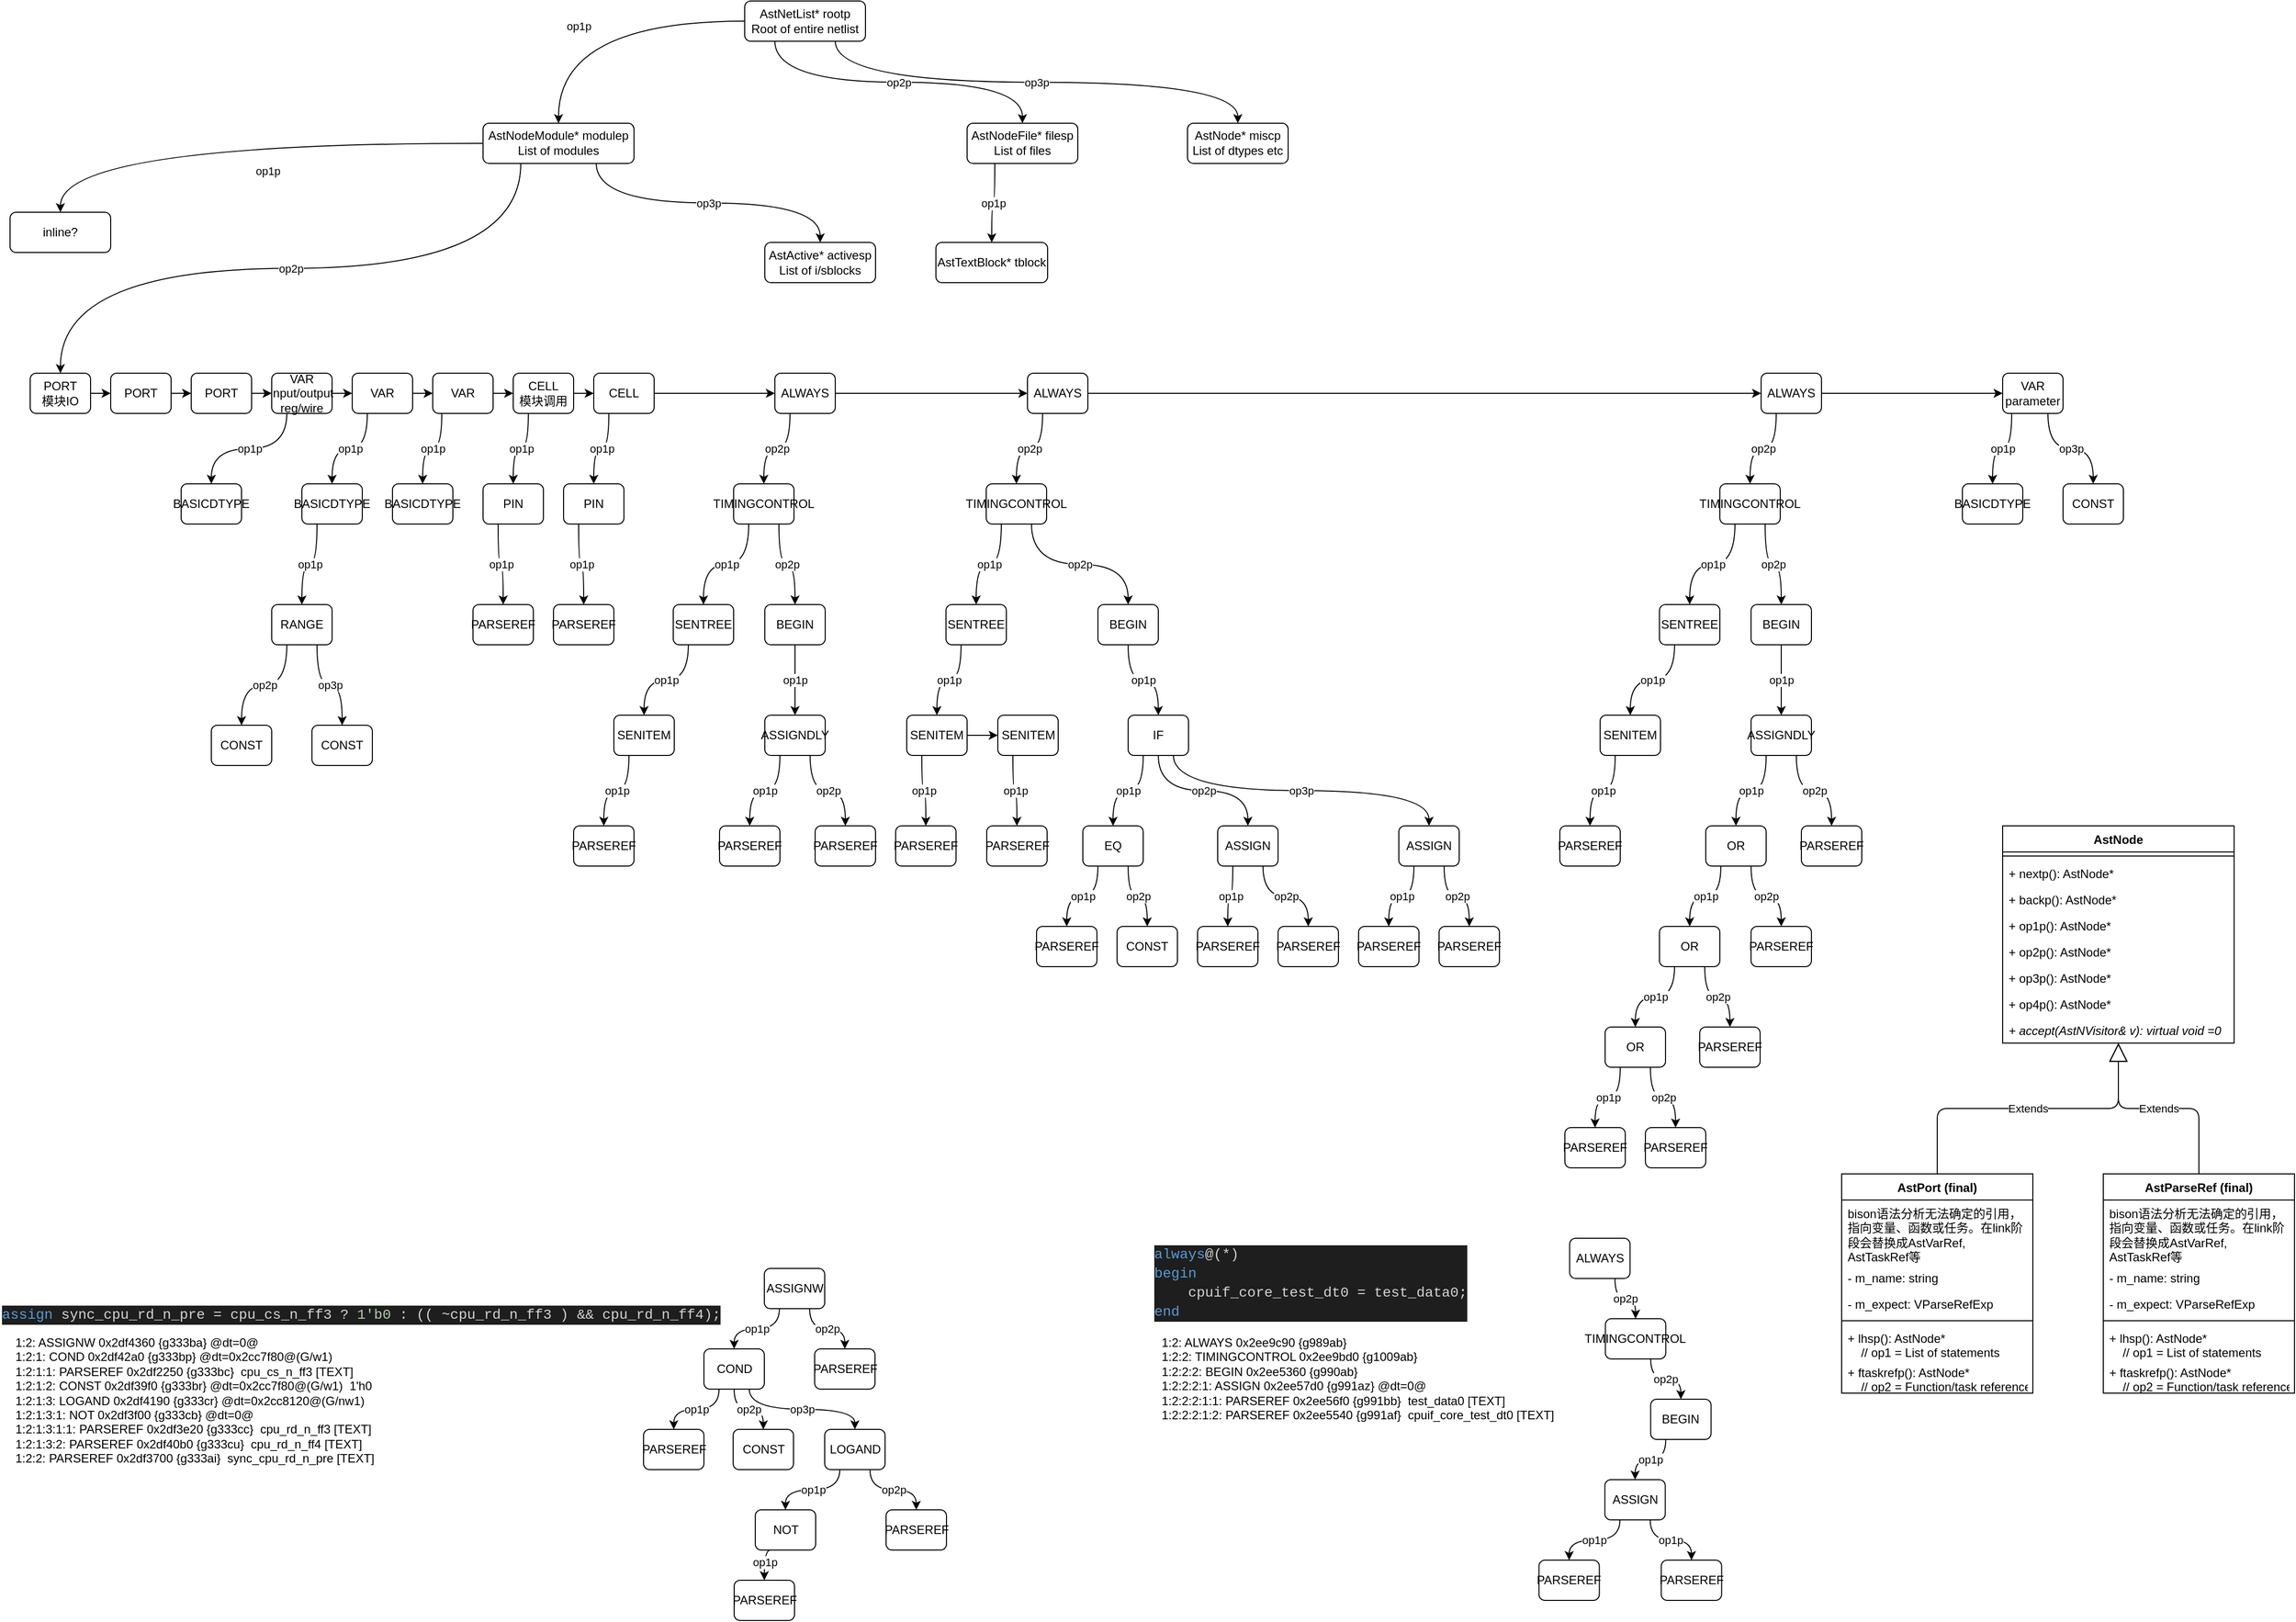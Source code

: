<mxfile version="14.7.6" type="github">
  <diagram id="UujlnHGYHNVCAIM1GUkF" name="第 1 页">
    <mxGraphModel dx="1185" dy="635" grid="1" gridSize="10" guides="1" tooltips="1" connect="1" arrows="1" fold="1" page="1" pageScale="1" pageWidth="1169" pageHeight="827" math="0" shadow="0">
      <root>
        <mxCell id="0" />
        <mxCell id="1" parent="0" />
        <mxCell id="r0mZw5IqI9Jmc-1Zj064-1" value="op1p" style="edgeStyle=orthogonalEdgeStyle;curved=1;rounded=0;orthogonalLoop=1;jettySize=auto;html=1;fontColor=#000000;" edge="1" parent="1" source="r0mZw5IqI9Jmc-1Zj064-2" target="r0mZw5IqI9Jmc-1Zj064-3">
          <mxGeometry x="0.324" y="20" relative="1" as="geometry">
            <mxPoint as="offset" />
          </mxGeometry>
        </mxCell>
        <mxCell id="r0mZw5IqI9Jmc-1Zj064-2" value="AstNetList* rootp&lt;br&gt;Root of entire netlist" style="rounded=1;whiteSpace=wrap;html=1;" vertex="1" parent="1">
          <mxGeometry x="770" y="30" width="120" height="40" as="geometry" />
        </mxCell>
        <mxCell id="r0mZw5IqI9Jmc-1Zj064-3" value="AstNodeModule* modulep&lt;br&gt;List of modules" style="rounded=1;whiteSpace=wrap;html=1;" vertex="1" parent="1">
          <mxGeometry x="510" y="151.46" width="150" height="40" as="geometry" />
        </mxCell>
        <mxCell id="r0mZw5IqI9Jmc-1Zj064-4" value="op2p" style="edgeStyle=orthogonalEdgeStyle;curved=1;rounded=0;orthogonalLoop=1;jettySize=auto;html=1;fontColor=#000000;exitX=0.25;exitY=1;exitDx=0;exitDy=0;" edge="1" parent="1" source="r0mZw5IqI9Jmc-1Zj064-2" target="r0mZw5IqI9Jmc-1Zj064-5">
          <mxGeometry relative="1" as="geometry">
            <mxPoint x="729" y="60" as="sourcePoint" />
            <mxPoint x="729" y="150" as="targetPoint" />
          </mxGeometry>
        </mxCell>
        <mxCell id="r0mZw5IqI9Jmc-1Zj064-5" value="AstNodeFile* filesp&lt;br&gt;List of files" style="rounded=1;whiteSpace=wrap;html=1;" vertex="1" parent="1">
          <mxGeometry x="991" y="151.46" width="110" height="40" as="geometry" />
        </mxCell>
        <mxCell id="r0mZw5IqI9Jmc-1Zj064-6" value="AstNode* miscp&lt;br&gt;List of dtypes etc" style="rounded=1;whiteSpace=wrap;html=1;" vertex="1" parent="1">
          <mxGeometry x="1210" y="151.46" width="100" height="40" as="geometry" />
        </mxCell>
        <mxCell id="r0mZw5IqI9Jmc-1Zj064-7" value="op3p" style="edgeStyle=orthogonalEdgeStyle;curved=1;rounded=0;orthogonalLoop=1;jettySize=auto;html=1;fontColor=#000000;exitX=0.75;exitY=1;exitDx=0;exitDy=0;entryX=0.5;entryY=0;entryDx=0;entryDy=0;" edge="1" parent="1" source="r0mZw5IqI9Jmc-1Zj064-2" target="r0mZw5IqI9Jmc-1Zj064-6">
          <mxGeometry relative="1" as="geometry">
            <mxPoint x="754" y="80" as="sourcePoint" />
            <mxPoint x="739" y="160" as="targetPoint" />
          </mxGeometry>
        </mxCell>
        <mxCell id="r0mZw5IqI9Jmc-1Zj064-8" style="edgeStyle=orthogonalEdgeStyle;rounded=0;orthogonalLoop=1;jettySize=auto;html=1;exitX=1;exitY=0.5;exitDx=0;exitDy=0;entryX=0;entryY=0.5;entryDx=0;entryDy=0;" edge="1" parent="1" source="r0mZw5IqI9Jmc-1Zj064-9" target="r0mZw5IqI9Jmc-1Zj064-18">
          <mxGeometry relative="1" as="geometry" />
        </mxCell>
        <mxCell id="r0mZw5IqI9Jmc-1Zj064-9" value="PORT&lt;br&gt;模块IO" style="rounded=1;whiteSpace=wrap;html=1;" vertex="1" parent="1">
          <mxGeometry x="60" y="400" width="60" height="40" as="geometry" />
        </mxCell>
        <mxCell id="r0mZw5IqI9Jmc-1Zj064-10" value="op2p" style="edgeStyle=orthogonalEdgeStyle;curved=1;rounded=0;orthogonalLoop=1;jettySize=auto;html=1;fontColor=#000000;exitX=0.25;exitY=1;exitDx=0;exitDy=0;entryX=0.5;entryY=0;entryDx=0;entryDy=0;" edge="1" parent="1" source="r0mZw5IqI9Jmc-1Zj064-3" target="r0mZw5IqI9Jmc-1Zj064-9">
          <mxGeometry relative="1" as="geometry">
            <mxPoint x="700" y="60" as="sourcePoint" />
            <mxPoint x="590.034" y="161.46" as="targetPoint" />
          </mxGeometry>
        </mxCell>
        <mxCell id="r0mZw5IqI9Jmc-1Zj064-11" value="AstActive* activesp&lt;br&gt;List of i/sblocks" style="rounded=1;whiteSpace=wrap;html=1;" vertex="1" parent="1">
          <mxGeometry x="790" y="270" width="110" height="40" as="geometry" />
        </mxCell>
        <mxCell id="r0mZw5IqI9Jmc-1Zj064-12" value="op3p" style="edgeStyle=orthogonalEdgeStyle;curved=1;rounded=0;orthogonalLoop=1;jettySize=auto;html=1;fontColor=#000000;exitX=0.75;exitY=1;exitDx=0;exitDy=0;entryX=0.5;entryY=0;entryDx=0;entryDy=0;" edge="1" parent="1" source="r0mZw5IqI9Jmc-1Zj064-3" target="r0mZw5IqI9Jmc-1Zj064-11">
          <mxGeometry relative="1" as="geometry">
            <mxPoint x="565" y="201.46" as="sourcePoint" />
            <mxPoint x="530" y="280" as="targetPoint" />
          </mxGeometry>
        </mxCell>
        <mxCell id="r0mZw5IqI9Jmc-1Zj064-13" value="inline?" style="rounded=1;whiteSpace=wrap;html=1;" vertex="1" parent="1">
          <mxGeometry x="40" y="240" width="100" height="40" as="geometry" />
        </mxCell>
        <mxCell id="r0mZw5IqI9Jmc-1Zj064-14" value="op1p" style="edgeStyle=orthogonalEdgeStyle;curved=1;rounded=0;orthogonalLoop=1;jettySize=auto;html=1;fontColor=#000000;exitX=0;exitY=0.5;exitDx=0;exitDy=0;entryX=0.5;entryY=0;entryDx=0;entryDy=0;" edge="1" parent="1" source="r0mZw5IqI9Jmc-1Zj064-3" target="r0mZw5IqI9Jmc-1Zj064-13">
          <mxGeometry x="-0.124" y="28" relative="1" as="geometry">
            <mxPoint x="557.5" y="201.46" as="sourcePoint" />
            <mxPoint x="530" y="280" as="targetPoint" />
            <mxPoint as="offset" />
          </mxGeometry>
        </mxCell>
        <mxCell id="r0mZw5IqI9Jmc-1Zj064-15" value="AstTextBlock* tblock" style="rounded=1;whiteSpace=wrap;html=1;" vertex="1" parent="1">
          <mxGeometry x="960" y="270" width="111" height="40" as="geometry" />
        </mxCell>
        <mxCell id="r0mZw5IqI9Jmc-1Zj064-16" value="op1p" style="edgeStyle=orthogonalEdgeStyle;curved=1;rounded=0;orthogonalLoop=1;jettySize=auto;html=1;fontColor=#000000;exitX=0.25;exitY=1;exitDx=0;exitDy=0;entryX=0.5;entryY=0;entryDx=0;entryDy=0;" edge="1" parent="1" source="r0mZw5IqI9Jmc-1Zj064-5" target="r0mZw5IqI9Jmc-1Zj064-15">
          <mxGeometry relative="1" as="geometry">
            <mxPoint x="761" y="181.46" as="sourcePoint" />
            <mxPoint x="651" y="280" as="targetPoint" />
          </mxGeometry>
        </mxCell>
        <mxCell id="r0mZw5IqI9Jmc-1Zj064-17" style="edgeStyle=orthogonalEdgeStyle;rounded=0;orthogonalLoop=1;jettySize=auto;html=1;exitX=1;exitY=0.5;exitDx=0;exitDy=0;entryX=0;entryY=0.5;entryDx=0;entryDy=0;" edge="1" parent="1" source="r0mZw5IqI9Jmc-1Zj064-18" target="r0mZw5IqI9Jmc-1Zj064-20">
          <mxGeometry relative="1" as="geometry" />
        </mxCell>
        <mxCell id="r0mZw5IqI9Jmc-1Zj064-18" value="PORT" style="rounded=1;whiteSpace=wrap;html=1;" vertex="1" parent="1">
          <mxGeometry x="140" y="400" width="60" height="40" as="geometry" />
        </mxCell>
        <mxCell id="r0mZw5IqI9Jmc-1Zj064-19" style="edgeStyle=orthogonalEdgeStyle;rounded=0;orthogonalLoop=1;jettySize=auto;html=1;exitX=1;exitY=0.5;exitDx=0;exitDy=0;entryX=0;entryY=0.5;entryDx=0;entryDy=0;curved=1;" edge="1" parent="1" source="r0mZw5IqI9Jmc-1Zj064-20" target="r0mZw5IqI9Jmc-1Zj064-23">
          <mxGeometry relative="1" as="geometry" />
        </mxCell>
        <mxCell id="r0mZw5IqI9Jmc-1Zj064-20" value="PORT" style="rounded=1;whiteSpace=wrap;html=1;" vertex="1" parent="1">
          <mxGeometry x="220" y="400" width="60" height="40" as="geometry" />
        </mxCell>
        <mxCell id="r0mZw5IqI9Jmc-1Zj064-21" style="edgeStyle=orthogonalEdgeStyle;rounded=0;orthogonalLoop=1;jettySize=auto;html=1;exitX=1;exitY=0.5;exitDx=0;exitDy=0;entryX=0;entryY=0.5;entryDx=0;entryDy=0;" edge="1" parent="1" source="r0mZw5IqI9Jmc-1Zj064-23" target="r0mZw5IqI9Jmc-1Zj064-25">
          <mxGeometry relative="1" as="geometry" />
        </mxCell>
        <mxCell id="r0mZw5IqI9Jmc-1Zj064-22" value="op1p" style="edgeStyle=orthogonalEdgeStyle;rounded=0;orthogonalLoop=1;jettySize=auto;html=1;exitX=0.25;exitY=1;exitDx=0;exitDy=0;curved=1;" edge="1" parent="1" source="r0mZw5IqI9Jmc-1Zj064-23" target="r0mZw5IqI9Jmc-1Zj064-28">
          <mxGeometry relative="1" as="geometry" />
        </mxCell>
        <mxCell id="r0mZw5IqI9Jmc-1Zj064-23" value="VAR&lt;br&gt;input/output&lt;br&gt;reg/wire" style="rounded=1;whiteSpace=wrap;html=1;" vertex="1" parent="1">
          <mxGeometry x="300" y="400" width="60" height="40" as="geometry" />
        </mxCell>
        <mxCell id="r0mZw5IqI9Jmc-1Zj064-24" style="edgeStyle=orthogonalEdgeStyle;rounded=0;orthogonalLoop=1;jettySize=auto;html=1;exitX=1;exitY=0.5;exitDx=0;exitDy=0;entryX=0;entryY=0.5;entryDx=0;entryDy=0;" edge="1" parent="1" source="r0mZw5IqI9Jmc-1Zj064-25" target="r0mZw5IqI9Jmc-1Zj064-27">
          <mxGeometry relative="1" as="geometry" />
        </mxCell>
        <mxCell id="r0mZw5IqI9Jmc-1Zj064-25" value="VAR" style="rounded=1;whiteSpace=wrap;html=1;" vertex="1" parent="1">
          <mxGeometry x="380" y="400" width="60" height="40" as="geometry" />
        </mxCell>
        <mxCell id="r0mZw5IqI9Jmc-1Zj064-26" style="edgeStyle=orthogonalEdgeStyle;curved=1;rounded=0;orthogonalLoop=1;jettySize=auto;html=1;exitX=1;exitY=0.5;exitDx=0;exitDy=0;entryX=0;entryY=0.5;entryDx=0;entryDy=0;fontSize=12;" edge="1" parent="1" source="r0mZw5IqI9Jmc-1Zj064-27" target="r0mZw5IqI9Jmc-1Zj064-40">
          <mxGeometry relative="1" as="geometry" />
        </mxCell>
        <mxCell id="r0mZw5IqI9Jmc-1Zj064-27" value="VAR" style="rounded=1;whiteSpace=wrap;html=1;" vertex="1" parent="1">
          <mxGeometry x="460" y="400" width="60" height="40" as="geometry" />
        </mxCell>
        <mxCell id="r0mZw5IqI9Jmc-1Zj064-28" value="&lt;font style=&quot;font-size: 12px;&quot;&gt;BASICDTYPE&lt;/font&gt;" style="rounded=1;whiteSpace=wrap;html=1;fontSize=12;" vertex="1" parent="1">
          <mxGeometry x="210" y="510" width="60" height="40" as="geometry" />
        </mxCell>
        <mxCell id="r0mZw5IqI9Jmc-1Zj064-29" value="BASICDTYPE" style="rounded=1;whiteSpace=wrap;html=1;" vertex="1" parent="1">
          <mxGeometry x="330" y="510" width="60" height="40" as="geometry" />
        </mxCell>
        <mxCell id="r0mZw5IqI9Jmc-1Zj064-30" value="BASICDTYPE" style="rounded=1;whiteSpace=wrap;html=1;" vertex="1" parent="1">
          <mxGeometry x="420" y="510" width="60" height="40" as="geometry" />
        </mxCell>
        <mxCell id="r0mZw5IqI9Jmc-1Zj064-31" value="op1p" style="edgeStyle=orthogonalEdgeStyle;rounded=0;orthogonalLoop=1;jettySize=auto;html=1;exitX=0.25;exitY=1;exitDx=0;exitDy=0;curved=1;entryX=0.5;entryY=0;entryDx=0;entryDy=0;" edge="1" parent="1" source="r0mZw5IqI9Jmc-1Zj064-25" target="r0mZw5IqI9Jmc-1Zj064-29">
          <mxGeometry relative="1" as="geometry">
            <mxPoint x="325" y="450" as="sourcePoint" />
            <mxPoint x="250" y="520" as="targetPoint" />
          </mxGeometry>
        </mxCell>
        <mxCell id="r0mZw5IqI9Jmc-1Zj064-32" value="op1p" style="edgeStyle=orthogonalEdgeStyle;rounded=0;orthogonalLoop=1;jettySize=auto;html=1;exitX=0.15;exitY=1;exitDx=0;exitDy=0;curved=1;entryX=0.5;entryY=0;entryDx=0;entryDy=0;exitPerimeter=0;" edge="1" parent="1" source="r0mZw5IqI9Jmc-1Zj064-27" target="r0mZw5IqI9Jmc-1Zj064-30">
          <mxGeometry relative="1" as="geometry">
            <mxPoint x="405" y="450" as="sourcePoint" />
            <mxPoint x="355" y="520" as="targetPoint" />
          </mxGeometry>
        </mxCell>
        <mxCell id="r0mZw5IqI9Jmc-1Zj064-33" value="&lt;font style=&quot;font-size: 12px&quot;&gt;RANGE&lt;/font&gt;" style="rounded=1;whiteSpace=wrap;html=1;fontSize=12;" vertex="1" parent="1">
          <mxGeometry x="300" y="630" width="60" height="40" as="geometry" />
        </mxCell>
        <mxCell id="r0mZw5IqI9Jmc-1Zj064-34" value="op1p" style="edgeStyle=orthogonalEdgeStyle;rounded=0;orthogonalLoop=1;jettySize=auto;html=1;exitX=0.25;exitY=1;exitDx=0;exitDy=0;curved=1;entryX=0.5;entryY=0;entryDx=0;entryDy=0;" edge="1" parent="1" source="r0mZw5IqI9Jmc-1Zj064-29" target="r0mZw5IqI9Jmc-1Zj064-33">
          <mxGeometry relative="1" as="geometry">
            <mxPoint x="405" y="450" as="sourcePoint" />
            <mxPoint x="355" y="520" as="targetPoint" />
          </mxGeometry>
        </mxCell>
        <mxCell id="r0mZw5IqI9Jmc-1Zj064-35" value="&lt;font style=&quot;font-size: 12px&quot;&gt;CONST&lt;/font&gt;" style="rounded=1;whiteSpace=wrap;html=1;fontSize=12;" vertex="1" parent="1">
          <mxGeometry x="240" y="750" width="60" height="40" as="geometry" />
        </mxCell>
        <mxCell id="r0mZw5IqI9Jmc-1Zj064-36" value="op2p" style="edgeStyle=orthogonalEdgeStyle;rounded=0;orthogonalLoop=1;jettySize=auto;html=1;curved=1;exitX=0.25;exitY=1;exitDx=0;exitDy=0;entryX=0.5;entryY=0;entryDx=0;entryDy=0;" edge="1" parent="1" source="r0mZw5IqI9Jmc-1Zj064-33" target="r0mZw5IqI9Jmc-1Zj064-35">
          <mxGeometry relative="1" as="geometry">
            <mxPoint x="240" y="730" as="sourcePoint" />
            <mxPoint x="410" y="810" as="targetPoint" />
          </mxGeometry>
        </mxCell>
        <mxCell id="r0mZw5IqI9Jmc-1Zj064-37" value="&lt;font style=&quot;font-size: 12px&quot;&gt;CONST&lt;/font&gt;" style="rounded=1;whiteSpace=wrap;html=1;fontSize=12;" vertex="1" parent="1">
          <mxGeometry x="340" y="750" width="60" height="40" as="geometry" />
        </mxCell>
        <mxCell id="r0mZw5IqI9Jmc-1Zj064-38" value="op3p" style="edgeStyle=orthogonalEdgeStyle;rounded=0;orthogonalLoop=1;jettySize=auto;html=1;curved=1;exitX=0.75;exitY=1;exitDx=0;exitDy=0;entryX=0.5;entryY=0;entryDx=0;entryDy=0;" edge="1" parent="1" source="r0mZw5IqI9Jmc-1Zj064-33" target="r0mZw5IqI9Jmc-1Zj064-37">
          <mxGeometry relative="1" as="geometry">
            <mxPoint x="325" y="680" as="sourcePoint" />
            <mxPoint x="265" y="760" as="targetPoint" />
          </mxGeometry>
        </mxCell>
        <mxCell id="r0mZw5IqI9Jmc-1Zj064-39" style="edgeStyle=orthogonalEdgeStyle;curved=1;rounded=0;orthogonalLoop=1;jettySize=auto;html=1;exitX=1;exitY=0.5;exitDx=0;exitDy=0;entryX=0;entryY=0.5;entryDx=0;entryDy=0;fontSize=12;" edge="1" parent="1" source="r0mZw5IqI9Jmc-1Zj064-40" target="r0mZw5IqI9Jmc-1Zj064-46">
          <mxGeometry relative="1" as="geometry" />
        </mxCell>
        <mxCell id="r0mZw5IqI9Jmc-1Zj064-40" value="CELL&lt;br&gt;模块调用" style="rounded=1;whiteSpace=wrap;html=1;" vertex="1" parent="1">
          <mxGeometry x="540" y="400" width="60" height="40" as="geometry" />
        </mxCell>
        <mxCell id="r0mZw5IqI9Jmc-1Zj064-41" value="PIN" style="rounded=1;whiteSpace=wrap;html=1;" vertex="1" parent="1">
          <mxGeometry x="510" y="510" width="60" height="40" as="geometry" />
        </mxCell>
        <mxCell id="r0mZw5IqI9Jmc-1Zj064-42" value="op1p" style="edgeStyle=orthogonalEdgeStyle;rounded=0;orthogonalLoop=1;jettySize=auto;html=1;exitX=0.25;exitY=1;exitDx=0;exitDy=0;curved=1;entryX=0.5;entryY=0;entryDx=0;entryDy=0;" edge="1" parent="1" source="r0mZw5IqI9Jmc-1Zj064-40" target="r0mZw5IqI9Jmc-1Zj064-41">
          <mxGeometry relative="1" as="geometry">
            <mxPoint x="479" y="450" as="sourcePoint" />
            <mxPoint x="460" y="520" as="targetPoint" />
          </mxGeometry>
        </mxCell>
        <mxCell id="r0mZw5IqI9Jmc-1Zj064-43" value="PARSEREF" style="rounded=1;whiteSpace=wrap;html=1;" vertex="1" parent="1">
          <mxGeometry x="500" y="630" width="60" height="40" as="geometry" />
        </mxCell>
        <mxCell id="r0mZw5IqI9Jmc-1Zj064-44" value="op1p" style="edgeStyle=orthogonalEdgeStyle;rounded=0;orthogonalLoop=1;jettySize=auto;html=1;exitX=0.25;exitY=1;exitDx=0;exitDy=0;curved=1;entryX=0.5;entryY=0;entryDx=0;entryDy=0;" edge="1" parent="1" source="r0mZw5IqI9Jmc-1Zj064-41" target="r0mZw5IqI9Jmc-1Zj064-43">
          <mxGeometry relative="1" as="geometry">
            <mxPoint x="355" y="560" as="sourcePoint" />
            <mxPoint x="340" y="640" as="targetPoint" />
          </mxGeometry>
        </mxCell>
        <mxCell id="r0mZw5IqI9Jmc-1Zj064-45" style="edgeStyle=orthogonalEdgeStyle;curved=1;rounded=0;orthogonalLoop=1;jettySize=auto;html=1;exitX=1;exitY=0.5;exitDx=0;exitDy=0;entryX=0;entryY=0.5;entryDx=0;entryDy=0;fontSize=12;" edge="1" parent="1" source="r0mZw5IqI9Jmc-1Zj064-46" target="r0mZw5IqI9Jmc-1Zj064-51">
          <mxGeometry relative="1" as="geometry" />
        </mxCell>
        <mxCell id="r0mZw5IqI9Jmc-1Zj064-46" value="CELL" style="rounded=1;whiteSpace=wrap;html=1;" vertex="1" parent="1">
          <mxGeometry x="620" y="400" width="60" height="40" as="geometry" />
        </mxCell>
        <mxCell id="r0mZw5IqI9Jmc-1Zj064-47" value="PIN" style="rounded=1;whiteSpace=wrap;html=1;" vertex="1" parent="1">
          <mxGeometry x="590" y="510" width="60" height="40" as="geometry" />
        </mxCell>
        <mxCell id="r0mZw5IqI9Jmc-1Zj064-48" value="PARSEREF" style="rounded=1;whiteSpace=wrap;html=1;" vertex="1" parent="1">
          <mxGeometry x="580" y="630" width="60" height="40" as="geometry" />
        </mxCell>
        <mxCell id="r0mZw5IqI9Jmc-1Zj064-49" value="op1p" style="edgeStyle=orthogonalEdgeStyle;rounded=0;orthogonalLoop=1;jettySize=auto;html=1;exitX=0.25;exitY=1;exitDx=0;exitDy=0;curved=1;entryX=0.5;entryY=0;entryDx=0;entryDy=0;" edge="1" parent="1" source="r0mZw5IqI9Jmc-1Zj064-46" target="r0mZw5IqI9Jmc-1Zj064-47">
          <mxGeometry relative="1" as="geometry">
            <mxPoint x="565" y="450" as="sourcePoint" />
            <mxPoint x="550" y="520" as="targetPoint" />
          </mxGeometry>
        </mxCell>
        <mxCell id="r0mZw5IqI9Jmc-1Zj064-50" value="op1p" style="edgeStyle=orthogonalEdgeStyle;rounded=0;orthogonalLoop=1;jettySize=auto;html=1;exitX=0.25;exitY=1;exitDx=0;exitDy=0;curved=1;" edge="1" parent="1" source="r0mZw5IqI9Jmc-1Zj064-47" target="r0mZw5IqI9Jmc-1Zj064-48">
          <mxGeometry relative="1" as="geometry">
            <mxPoint x="575" y="460" as="sourcePoint" />
            <mxPoint x="560" y="530" as="targetPoint" />
          </mxGeometry>
        </mxCell>
        <mxCell id="r0mZw5IqI9Jmc-1Zj064-85" style="edgeStyle=orthogonalEdgeStyle;rounded=0;orthogonalLoop=1;jettySize=auto;html=1;entryX=0;entryY=0.5;entryDx=0;entryDy=0;" edge="1" parent="1" source="r0mZw5IqI9Jmc-1Zj064-51" target="r0mZw5IqI9Jmc-1Zj064-68">
          <mxGeometry relative="1" as="geometry" />
        </mxCell>
        <mxCell id="r0mZw5IqI9Jmc-1Zj064-51" value="ALWAYS" style="rounded=1;whiteSpace=wrap;html=1;" vertex="1" parent="1">
          <mxGeometry x="800" y="400" width="60" height="40" as="geometry" />
        </mxCell>
        <mxCell id="r0mZw5IqI9Jmc-1Zj064-52" value="TIMINGCONTROL" style="rounded=1;whiteSpace=wrap;html=1;" vertex="1" parent="1">
          <mxGeometry x="759" y="510" width="60" height="40" as="geometry" />
        </mxCell>
        <mxCell id="r0mZw5IqI9Jmc-1Zj064-53" value="op2p" style="edgeStyle=orthogonalEdgeStyle;rounded=0;orthogonalLoop=1;jettySize=auto;html=1;exitX=0.25;exitY=1;exitDx=0;exitDy=0;curved=1;entryX=0.5;entryY=0;entryDx=0;entryDy=0;" edge="1" parent="1" source="r0mZw5IqI9Jmc-1Zj064-51" target="r0mZw5IqI9Jmc-1Zj064-52">
          <mxGeometry relative="1" as="geometry">
            <mxPoint x="645" y="450" as="sourcePoint" />
            <mxPoint x="630" y="520" as="targetPoint" />
          </mxGeometry>
        </mxCell>
        <mxCell id="r0mZw5IqI9Jmc-1Zj064-54" value="SENTREE" style="rounded=1;whiteSpace=wrap;html=1;" vertex="1" parent="1">
          <mxGeometry x="699" y="630" width="60" height="40" as="geometry" />
        </mxCell>
        <mxCell id="r0mZw5IqI9Jmc-1Zj064-55" value="op1p" style="edgeStyle=orthogonalEdgeStyle;rounded=0;orthogonalLoop=1;jettySize=auto;html=1;exitX=0.25;exitY=1;exitDx=0;exitDy=0;curved=1;" edge="1" parent="1" source="r0mZw5IqI9Jmc-1Zj064-52" target="r0mZw5IqI9Jmc-1Zj064-54">
          <mxGeometry relative="1" as="geometry">
            <mxPoint x="825" y="450" as="sourcePoint" />
            <mxPoint x="799" y="520" as="targetPoint" />
          </mxGeometry>
        </mxCell>
        <mxCell id="r0mZw5IqI9Jmc-1Zj064-56" value="BEGIN" style="rounded=1;whiteSpace=wrap;html=1;" vertex="1" parent="1">
          <mxGeometry x="790" y="630" width="60" height="40" as="geometry" />
        </mxCell>
        <mxCell id="r0mZw5IqI9Jmc-1Zj064-57" value="op2p" style="edgeStyle=orthogonalEdgeStyle;rounded=0;orthogonalLoop=1;jettySize=auto;html=1;exitX=0.75;exitY=1;exitDx=0;exitDy=0;curved=1;entryX=0.5;entryY=0;entryDx=0;entryDy=0;" edge="1" parent="1" source="r0mZw5IqI9Jmc-1Zj064-52" target="r0mZw5IqI9Jmc-1Zj064-56">
          <mxGeometry relative="1" as="geometry">
            <mxPoint x="784" y="560" as="sourcePoint" />
            <mxPoint x="739" y="640" as="targetPoint" />
          </mxGeometry>
        </mxCell>
        <mxCell id="r0mZw5IqI9Jmc-1Zj064-58" value="SENITEM" style="rounded=1;whiteSpace=wrap;html=1;" vertex="1" parent="1">
          <mxGeometry x="640" y="740" width="60" height="40" as="geometry" />
        </mxCell>
        <mxCell id="r0mZw5IqI9Jmc-1Zj064-59" value="PARSEREF" style="rounded=1;whiteSpace=wrap;html=1;" vertex="1" parent="1">
          <mxGeometry x="600" y="850" width="60" height="40" as="geometry" />
        </mxCell>
        <mxCell id="r0mZw5IqI9Jmc-1Zj064-60" value="op1p" style="edgeStyle=orthogonalEdgeStyle;rounded=0;orthogonalLoop=1;jettySize=auto;html=1;exitX=0.25;exitY=1;exitDx=0;exitDy=0;curved=1;entryX=0.5;entryY=0;entryDx=0;entryDy=0;" edge="1" parent="1" source="r0mZw5IqI9Jmc-1Zj064-54" target="r0mZw5IqI9Jmc-1Zj064-58">
          <mxGeometry relative="1" as="geometry">
            <mxPoint x="784" y="560" as="sourcePoint" />
            <mxPoint x="739" y="640" as="targetPoint" />
          </mxGeometry>
        </mxCell>
        <mxCell id="r0mZw5IqI9Jmc-1Zj064-61" value="op1p" style="edgeStyle=orthogonalEdgeStyle;rounded=0;orthogonalLoop=1;jettySize=auto;html=1;exitX=0.25;exitY=1;exitDx=0;exitDy=0;curved=1;entryX=0.5;entryY=0;entryDx=0;entryDy=0;" edge="1" parent="1" source="r0mZw5IqI9Jmc-1Zj064-58" target="r0mZw5IqI9Jmc-1Zj064-59">
          <mxGeometry relative="1" as="geometry">
            <mxPoint x="724" y="680" as="sourcePoint" />
            <mxPoint x="680" y="750" as="targetPoint" />
          </mxGeometry>
        </mxCell>
        <mxCell id="r0mZw5IqI9Jmc-1Zj064-62" value="ASSIGNDLY" style="rounded=1;whiteSpace=wrap;html=1;" vertex="1" parent="1">
          <mxGeometry x="790" y="740" width="60" height="40" as="geometry" />
        </mxCell>
        <mxCell id="r0mZw5IqI9Jmc-1Zj064-63" value="op1p" style="edgeStyle=orthogonalEdgeStyle;rounded=0;orthogonalLoop=1;jettySize=auto;html=1;exitX=0.5;exitY=1;exitDx=0;exitDy=0;curved=1;" edge="1" parent="1" source="r0mZw5IqI9Jmc-1Zj064-56" target="r0mZw5IqI9Jmc-1Zj064-62">
          <mxGeometry relative="1" as="geometry">
            <mxPoint x="724" y="680" as="sourcePoint" />
            <mxPoint x="680" y="750" as="targetPoint" />
          </mxGeometry>
        </mxCell>
        <mxCell id="r0mZw5IqI9Jmc-1Zj064-64" value="PARSEREF" style="rounded=1;whiteSpace=wrap;html=1;" vertex="1" parent="1">
          <mxGeometry x="745" y="850" width="60" height="40" as="geometry" />
        </mxCell>
        <mxCell id="r0mZw5IqI9Jmc-1Zj064-65" value="PARSEREF" style="rounded=1;whiteSpace=wrap;html=1;" vertex="1" parent="1">
          <mxGeometry x="840" y="850" width="60" height="40" as="geometry" />
        </mxCell>
        <mxCell id="r0mZw5IqI9Jmc-1Zj064-66" value="op1p" style="edgeStyle=orthogonalEdgeStyle;rounded=0;orthogonalLoop=1;jettySize=auto;html=1;exitX=0.25;exitY=1;exitDx=0;exitDy=0;curved=1;entryX=0.5;entryY=0;entryDx=0;entryDy=0;" edge="1" parent="1" source="r0mZw5IqI9Jmc-1Zj064-62" target="r0mZw5IqI9Jmc-1Zj064-64">
          <mxGeometry relative="1" as="geometry">
            <mxPoint x="859" y="680" as="sourcePoint" />
            <mxPoint x="830" y="750" as="targetPoint" />
          </mxGeometry>
        </mxCell>
        <mxCell id="r0mZw5IqI9Jmc-1Zj064-67" value="op2p" style="edgeStyle=orthogonalEdgeStyle;rounded=0;orthogonalLoop=1;jettySize=auto;html=1;exitX=0.75;exitY=1;exitDx=0;exitDy=0;curved=1;entryX=0.5;entryY=0;entryDx=0;entryDy=0;" edge="1" parent="1" source="r0mZw5IqI9Jmc-1Zj064-62" target="r0mZw5IqI9Jmc-1Zj064-65">
          <mxGeometry relative="1" as="geometry">
            <mxPoint x="815" y="790" as="sourcePoint" />
            <mxPoint x="785" y="860" as="targetPoint" />
          </mxGeometry>
        </mxCell>
        <mxCell id="r0mZw5IqI9Jmc-1Zj064-125" style="edgeStyle=orthogonalEdgeStyle;rounded=0;orthogonalLoop=1;jettySize=auto;html=1;" edge="1" parent="1" source="r0mZw5IqI9Jmc-1Zj064-68" target="r0mZw5IqI9Jmc-1Zj064-108">
          <mxGeometry relative="1" as="geometry" />
        </mxCell>
        <mxCell id="r0mZw5IqI9Jmc-1Zj064-68" value="ALWAYS" style="rounded=1;whiteSpace=wrap;html=1;" vertex="1" parent="1">
          <mxGeometry x="1051" y="400" width="60" height="40" as="geometry" />
        </mxCell>
        <mxCell id="r0mZw5IqI9Jmc-1Zj064-69" value="TIMINGCONTROL" style="rounded=1;whiteSpace=wrap;html=1;" vertex="1" parent="1">
          <mxGeometry x="1010" y="510" width="60" height="40" as="geometry" />
        </mxCell>
        <mxCell id="r0mZw5IqI9Jmc-1Zj064-70" value="op2p" style="edgeStyle=orthogonalEdgeStyle;rounded=0;orthogonalLoop=1;jettySize=auto;html=1;exitX=0.25;exitY=1;exitDx=0;exitDy=0;curved=1;entryX=0.5;entryY=0;entryDx=0;entryDy=0;" edge="1" parent="1" source="r0mZw5IqI9Jmc-1Zj064-68" target="r0mZw5IqI9Jmc-1Zj064-69">
          <mxGeometry relative="1" as="geometry">
            <mxPoint x="896" y="450" as="sourcePoint" />
            <mxPoint x="881" y="520" as="targetPoint" />
          </mxGeometry>
        </mxCell>
        <mxCell id="r0mZw5IqI9Jmc-1Zj064-71" value="SENTREE" style="rounded=1;whiteSpace=wrap;html=1;" vertex="1" parent="1">
          <mxGeometry x="970" y="630" width="60" height="40" as="geometry" />
        </mxCell>
        <mxCell id="r0mZw5IqI9Jmc-1Zj064-72" value="op1p" style="edgeStyle=orthogonalEdgeStyle;rounded=0;orthogonalLoop=1;jettySize=auto;html=1;exitX=0.25;exitY=1;exitDx=0;exitDy=0;curved=1;" edge="1" parent="1" source="r0mZw5IqI9Jmc-1Zj064-69" target="r0mZw5IqI9Jmc-1Zj064-71">
          <mxGeometry relative="1" as="geometry">
            <mxPoint x="1216" y="450" as="sourcePoint" />
            <mxPoint x="1190" y="520" as="targetPoint" />
          </mxGeometry>
        </mxCell>
        <mxCell id="r0mZw5IqI9Jmc-1Zj064-73" value="BEGIN" style="rounded=1;whiteSpace=wrap;html=1;" vertex="1" parent="1">
          <mxGeometry x="1121" y="630" width="60" height="40" as="geometry" />
        </mxCell>
        <mxCell id="r0mZw5IqI9Jmc-1Zj064-74" value="op2p" style="edgeStyle=orthogonalEdgeStyle;rounded=0;orthogonalLoop=1;jettySize=auto;html=1;exitX=0.75;exitY=1;exitDx=0;exitDy=0;curved=1;entryX=0.5;entryY=0;entryDx=0;entryDy=0;" edge="1" parent="1" source="r0mZw5IqI9Jmc-1Zj064-69" target="r0mZw5IqI9Jmc-1Zj064-73">
          <mxGeometry relative="1" as="geometry">
            <mxPoint x="1175" y="560" as="sourcePoint" />
            <mxPoint x="1130" y="640" as="targetPoint" />
          </mxGeometry>
        </mxCell>
        <mxCell id="r0mZw5IqI9Jmc-1Zj064-89" style="edgeStyle=orthogonalEdgeStyle;rounded=0;orthogonalLoop=1;jettySize=auto;html=1;exitX=1;exitY=0.5;exitDx=0;exitDy=0;entryX=0;entryY=0.5;entryDx=0;entryDy=0;" edge="1" parent="1" source="r0mZw5IqI9Jmc-1Zj064-75" target="r0mZw5IqI9Jmc-1Zj064-86">
          <mxGeometry relative="1" as="geometry" />
        </mxCell>
        <mxCell id="r0mZw5IqI9Jmc-1Zj064-75" value="SENITEM" style="rounded=1;whiteSpace=wrap;html=1;" vertex="1" parent="1">
          <mxGeometry x="931" y="740" width="60" height="40" as="geometry" />
        </mxCell>
        <mxCell id="r0mZw5IqI9Jmc-1Zj064-76" value="PARSEREF" style="rounded=1;whiteSpace=wrap;html=1;" vertex="1" parent="1">
          <mxGeometry x="920" y="850" width="60" height="40" as="geometry" />
        </mxCell>
        <mxCell id="r0mZw5IqI9Jmc-1Zj064-77" value="op1p" style="edgeStyle=orthogonalEdgeStyle;rounded=0;orthogonalLoop=1;jettySize=auto;html=1;exitX=0.25;exitY=1;exitDx=0;exitDy=0;curved=1;entryX=0.5;entryY=0;entryDx=0;entryDy=0;" edge="1" parent="1" source="r0mZw5IqI9Jmc-1Zj064-71" target="r0mZw5IqI9Jmc-1Zj064-75">
          <mxGeometry relative="1" as="geometry">
            <mxPoint x="1104" y="560" as="sourcePoint" />
            <mxPoint x="1059" y="640" as="targetPoint" />
          </mxGeometry>
        </mxCell>
        <mxCell id="r0mZw5IqI9Jmc-1Zj064-78" value="op1p" style="edgeStyle=orthogonalEdgeStyle;rounded=0;orthogonalLoop=1;jettySize=auto;html=1;exitX=0.25;exitY=1;exitDx=0;exitDy=0;curved=1;entryX=0.5;entryY=0;entryDx=0;entryDy=0;" edge="1" parent="1" source="r0mZw5IqI9Jmc-1Zj064-75" target="r0mZw5IqI9Jmc-1Zj064-76">
          <mxGeometry relative="1" as="geometry">
            <mxPoint x="1044" y="680" as="sourcePoint" />
            <mxPoint x="1000" y="750" as="targetPoint" />
          </mxGeometry>
        </mxCell>
        <mxCell id="r0mZw5IqI9Jmc-1Zj064-79" value="IF" style="rounded=1;whiteSpace=wrap;html=1;" vertex="1" parent="1">
          <mxGeometry x="1151" y="740" width="60" height="40" as="geometry" />
        </mxCell>
        <mxCell id="r0mZw5IqI9Jmc-1Zj064-80" value="op1p" style="edgeStyle=orthogonalEdgeStyle;rounded=0;orthogonalLoop=1;jettySize=auto;html=1;exitX=0.5;exitY=1;exitDx=0;exitDy=0;curved=1;" edge="1" parent="1" source="r0mZw5IqI9Jmc-1Zj064-73" target="r0mZw5IqI9Jmc-1Zj064-79">
          <mxGeometry relative="1" as="geometry">
            <mxPoint x="1115" y="680" as="sourcePoint" />
            <mxPoint x="1071" y="750" as="targetPoint" />
          </mxGeometry>
        </mxCell>
        <mxCell id="r0mZw5IqI9Jmc-1Zj064-81" value="EQ" style="rounded=1;whiteSpace=wrap;html=1;" vertex="1" parent="1">
          <mxGeometry x="1106" y="850" width="60" height="40" as="geometry" />
        </mxCell>
        <mxCell id="r0mZw5IqI9Jmc-1Zj064-82" value="ASSIGN" style="rounded=1;whiteSpace=wrap;html=1;" vertex="1" parent="1">
          <mxGeometry x="1240" y="850" width="60" height="40" as="geometry" />
        </mxCell>
        <mxCell id="r0mZw5IqI9Jmc-1Zj064-83" value="op1p" style="edgeStyle=orthogonalEdgeStyle;rounded=0;orthogonalLoop=1;jettySize=auto;html=1;exitX=0.25;exitY=1;exitDx=0;exitDy=0;curved=1;entryX=0.5;entryY=0;entryDx=0;entryDy=0;" edge="1" parent="1" source="r0mZw5IqI9Jmc-1Zj064-79" target="r0mZw5IqI9Jmc-1Zj064-81">
          <mxGeometry relative="1" as="geometry">
            <mxPoint x="1220" y="680" as="sourcePoint" />
            <mxPoint x="1191" y="750" as="targetPoint" />
          </mxGeometry>
        </mxCell>
        <mxCell id="r0mZw5IqI9Jmc-1Zj064-84" value="op2p" style="edgeStyle=orthogonalEdgeStyle;rounded=0;orthogonalLoop=1;jettySize=auto;html=1;exitX=0.5;exitY=1;exitDx=0;exitDy=0;curved=1;entryX=0.5;entryY=0;entryDx=0;entryDy=0;" edge="1" parent="1" source="r0mZw5IqI9Jmc-1Zj064-79" target="r0mZw5IqI9Jmc-1Zj064-82">
          <mxGeometry relative="1" as="geometry">
            <mxPoint x="1176" y="790" as="sourcePoint" />
            <mxPoint x="1146" y="860" as="targetPoint" />
          </mxGeometry>
        </mxCell>
        <mxCell id="r0mZw5IqI9Jmc-1Zj064-86" value="SENITEM" style="rounded=1;whiteSpace=wrap;html=1;" vertex="1" parent="1">
          <mxGeometry x="1021.5" y="740" width="60" height="40" as="geometry" />
        </mxCell>
        <mxCell id="r0mZw5IqI9Jmc-1Zj064-87" value="PARSEREF" style="rounded=1;whiteSpace=wrap;html=1;" vertex="1" parent="1">
          <mxGeometry x="1010.5" y="850" width="60" height="40" as="geometry" />
        </mxCell>
        <mxCell id="r0mZw5IqI9Jmc-1Zj064-88" value="op1p" style="edgeStyle=orthogonalEdgeStyle;rounded=0;orthogonalLoop=1;jettySize=auto;html=1;exitX=0.25;exitY=1;exitDx=0;exitDy=0;curved=1;entryX=0.5;entryY=0;entryDx=0;entryDy=0;" edge="1" parent="1" source="r0mZw5IqI9Jmc-1Zj064-86" target="r0mZw5IqI9Jmc-1Zj064-87">
          <mxGeometry relative="1" as="geometry">
            <mxPoint x="1134.5" y="680" as="sourcePoint" />
            <mxPoint x="1090.5" y="750" as="targetPoint" />
          </mxGeometry>
        </mxCell>
        <mxCell id="r0mZw5IqI9Jmc-1Zj064-90" value="PARSEREF" style="rounded=1;whiteSpace=wrap;html=1;" vertex="1" parent="1">
          <mxGeometry x="1060" y="950" width="60" height="40" as="geometry" />
        </mxCell>
        <mxCell id="r0mZw5IqI9Jmc-1Zj064-91" value="op1p" style="edgeStyle=orthogonalEdgeStyle;rounded=0;orthogonalLoop=1;jettySize=auto;html=1;exitX=0.25;exitY=1;exitDx=0;exitDy=0;curved=1;entryX=0.5;entryY=0;entryDx=0;entryDy=0;" edge="1" parent="1" source="r0mZw5IqI9Jmc-1Zj064-81" target="r0mZw5IqI9Jmc-1Zj064-90">
          <mxGeometry relative="1" as="geometry">
            <mxPoint x="1176" y="790" as="sourcePoint" />
            <mxPoint x="1146" y="860" as="targetPoint" />
          </mxGeometry>
        </mxCell>
        <mxCell id="r0mZw5IqI9Jmc-1Zj064-94" value="CONST" style="rounded=1;whiteSpace=wrap;html=1;" vertex="1" parent="1">
          <mxGeometry x="1140" y="950" width="60" height="40" as="geometry" />
        </mxCell>
        <mxCell id="r0mZw5IqI9Jmc-1Zj064-95" value="op2p" style="edgeStyle=orthogonalEdgeStyle;rounded=0;orthogonalLoop=1;jettySize=auto;html=1;exitX=0.75;exitY=1;exitDx=0;exitDy=0;curved=1;" edge="1" parent="1" source="r0mZw5IqI9Jmc-1Zj064-81" target="r0mZw5IqI9Jmc-1Zj064-94">
          <mxGeometry relative="1" as="geometry">
            <mxPoint x="1131" y="900" as="sourcePoint" />
            <mxPoint x="1100" y="960" as="targetPoint" />
          </mxGeometry>
        </mxCell>
        <mxCell id="r0mZw5IqI9Jmc-1Zj064-96" value="ASSIGN" style="rounded=1;whiteSpace=wrap;html=1;" vertex="1" parent="1">
          <mxGeometry x="1420" y="850" width="60" height="40" as="geometry" />
        </mxCell>
        <mxCell id="r0mZw5IqI9Jmc-1Zj064-97" value="op3p" style="edgeStyle=orthogonalEdgeStyle;rounded=0;orthogonalLoop=1;jettySize=auto;html=1;exitX=0.75;exitY=1;exitDx=0;exitDy=0;curved=1;entryX=0.5;entryY=0;entryDx=0;entryDy=0;" edge="1" parent="1" source="r0mZw5IqI9Jmc-1Zj064-79" target="r0mZw5IqI9Jmc-1Zj064-96">
          <mxGeometry relative="1" as="geometry">
            <mxPoint x="1206" y="790" as="sourcePoint" />
            <mxPoint x="1350" y="860" as="targetPoint" />
          </mxGeometry>
        </mxCell>
        <mxCell id="r0mZw5IqI9Jmc-1Zj064-99" value="PARSEREF" style="rounded=1;whiteSpace=wrap;html=1;" vertex="1" parent="1">
          <mxGeometry x="1220" y="950" width="60" height="40" as="geometry" />
        </mxCell>
        <mxCell id="r0mZw5IqI9Jmc-1Zj064-100" value="PARSEREF" style="rounded=1;whiteSpace=wrap;html=1;" vertex="1" parent="1">
          <mxGeometry x="1300" y="950" width="60" height="40" as="geometry" />
        </mxCell>
        <mxCell id="r0mZw5IqI9Jmc-1Zj064-101" value="PARSEREF" style="rounded=1;whiteSpace=wrap;html=1;" vertex="1" parent="1">
          <mxGeometry x="1380" y="950" width="60" height="40" as="geometry" />
        </mxCell>
        <mxCell id="r0mZw5IqI9Jmc-1Zj064-102" value="PARSEREF" style="rounded=1;whiteSpace=wrap;html=1;" vertex="1" parent="1">
          <mxGeometry x="1460" y="950" width="60" height="40" as="geometry" />
        </mxCell>
        <mxCell id="r0mZw5IqI9Jmc-1Zj064-103" value="op1p" style="edgeStyle=orthogonalEdgeStyle;rounded=0;orthogonalLoop=1;jettySize=auto;html=1;exitX=0.25;exitY=1;exitDx=0;exitDy=0;curved=1;entryX=0.5;entryY=0;entryDx=0;entryDy=0;" edge="1" parent="1" source="r0mZw5IqI9Jmc-1Zj064-82" target="r0mZw5IqI9Jmc-1Zj064-99">
          <mxGeometry relative="1" as="geometry">
            <mxPoint x="1131" y="900" as="sourcePoint" />
            <mxPoint x="1100" y="960" as="targetPoint" />
          </mxGeometry>
        </mxCell>
        <mxCell id="r0mZw5IqI9Jmc-1Zj064-104" value="op2p" style="edgeStyle=orthogonalEdgeStyle;rounded=0;orthogonalLoop=1;jettySize=auto;html=1;exitX=0.75;exitY=1;exitDx=0;exitDy=0;curved=1;entryX=0.5;entryY=0;entryDx=0;entryDy=0;" edge="1" parent="1" source="r0mZw5IqI9Jmc-1Zj064-82" target="r0mZw5IqI9Jmc-1Zj064-100">
          <mxGeometry relative="1" as="geometry">
            <mxPoint x="1161" y="900" as="sourcePoint" />
            <mxPoint x="1180" y="960" as="targetPoint" />
          </mxGeometry>
        </mxCell>
        <mxCell id="r0mZw5IqI9Jmc-1Zj064-105" value="op1p" style="edgeStyle=orthogonalEdgeStyle;rounded=0;orthogonalLoop=1;jettySize=auto;html=1;exitX=0.25;exitY=1;exitDx=0;exitDy=0;curved=1;entryX=0.5;entryY=0;entryDx=0;entryDy=0;" edge="1" parent="1" source="r0mZw5IqI9Jmc-1Zj064-96" target="r0mZw5IqI9Jmc-1Zj064-101">
          <mxGeometry relative="1" as="geometry">
            <mxPoint x="1265" y="900" as="sourcePoint" />
            <mxPoint x="1260" y="960" as="targetPoint" />
          </mxGeometry>
        </mxCell>
        <mxCell id="r0mZw5IqI9Jmc-1Zj064-106" value="op2p" style="edgeStyle=orthogonalEdgeStyle;rounded=0;orthogonalLoop=1;jettySize=auto;html=1;exitX=0.75;exitY=1;exitDx=0;exitDy=0;curved=1;entryX=0.5;entryY=0;entryDx=0;entryDy=0;" edge="1" parent="1" source="r0mZw5IqI9Jmc-1Zj064-96" target="r0mZw5IqI9Jmc-1Zj064-102">
          <mxGeometry relative="1" as="geometry">
            <mxPoint x="1295" y="900" as="sourcePoint" />
            <mxPoint x="1340" y="960" as="targetPoint" />
          </mxGeometry>
        </mxCell>
        <mxCell id="r0mZw5IqI9Jmc-1Zj064-144" style="edgeStyle=orthogonalEdgeStyle;rounded=0;orthogonalLoop=1;jettySize=auto;html=1;entryX=0;entryY=0.5;entryDx=0;entryDy=0;" edge="1" parent="1" source="r0mZw5IqI9Jmc-1Zj064-108" target="r0mZw5IqI9Jmc-1Zj064-139">
          <mxGeometry relative="1" as="geometry" />
        </mxCell>
        <mxCell id="r0mZw5IqI9Jmc-1Zj064-108" value="ALWAYS" style="rounded=1;whiteSpace=wrap;html=1;" vertex="1" parent="1">
          <mxGeometry x="1780" y="400" width="60" height="40" as="geometry" />
        </mxCell>
        <mxCell id="r0mZw5IqI9Jmc-1Zj064-109" value="TIMINGCONTROL" style="rounded=1;whiteSpace=wrap;html=1;" vertex="1" parent="1">
          <mxGeometry x="1739" y="510" width="60" height="40" as="geometry" />
        </mxCell>
        <mxCell id="r0mZw5IqI9Jmc-1Zj064-110" value="op2p" style="edgeStyle=orthogonalEdgeStyle;rounded=0;orthogonalLoop=1;jettySize=auto;html=1;exitX=0.25;exitY=1;exitDx=0;exitDy=0;curved=1;entryX=0.5;entryY=0;entryDx=0;entryDy=0;" edge="1" parent="1" source="r0mZw5IqI9Jmc-1Zj064-108" target="r0mZw5IqI9Jmc-1Zj064-109">
          <mxGeometry relative="1" as="geometry">
            <mxPoint x="1625" y="450" as="sourcePoint" />
            <mxPoint x="1610" y="520" as="targetPoint" />
          </mxGeometry>
        </mxCell>
        <mxCell id="r0mZw5IqI9Jmc-1Zj064-111" value="SENTREE" style="rounded=1;whiteSpace=wrap;html=1;" vertex="1" parent="1">
          <mxGeometry x="1679" y="630" width="60" height="40" as="geometry" />
        </mxCell>
        <mxCell id="r0mZw5IqI9Jmc-1Zj064-112" value="op1p" style="edgeStyle=orthogonalEdgeStyle;rounded=0;orthogonalLoop=1;jettySize=auto;html=1;exitX=0.25;exitY=1;exitDx=0;exitDy=0;curved=1;" edge="1" parent="1" source="r0mZw5IqI9Jmc-1Zj064-109" target="r0mZw5IqI9Jmc-1Zj064-111">
          <mxGeometry relative="1" as="geometry">
            <mxPoint x="1805" y="450" as="sourcePoint" />
            <mxPoint x="1779" y="520" as="targetPoint" />
          </mxGeometry>
        </mxCell>
        <mxCell id="r0mZw5IqI9Jmc-1Zj064-113" value="BEGIN" style="rounded=1;whiteSpace=wrap;html=1;" vertex="1" parent="1">
          <mxGeometry x="1770" y="630" width="60" height="40" as="geometry" />
        </mxCell>
        <mxCell id="r0mZw5IqI9Jmc-1Zj064-114" value="op2p" style="edgeStyle=orthogonalEdgeStyle;rounded=0;orthogonalLoop=1;jettySize=auto;html=1;exitX=0.75;exitY=1;exitDx=0;exitDy=0;curved=1;entryX=0.5;entryY=0;entryDx=0;entryDy=0;" edge="1" parent="1" source="r0mZw5IqI9Jmc-1Zj064-109" target="r0mZw5IqI9Jmc-1Zj064-113">
          <mxGeometry relative="1" as="geometry">
            <mxPoint x="1764" y="560" as="sourcePoint" />
            <mxPoint x="1719" y="640" as="targetPoint" />
          </mxGeometry>
        </mxCell>
        <mxCell id="r0mZw5IqI9Jmc-1Zj064-115" value="SENITEM" style="rounded=1;whiteSpace=wrap;html=1;" vertex="1" parent="1">
          <mxGeometry x="1620" y="740" width="60" height="40" as="geometry" />
        </mxCell>
        <mxCell id="r0mZw5IqI9Jmc-1Zj064-116" value="PARSEREF" style="rounded=1;whiteSpace=wrap;html=1;" vertex="1" parent="1">
          <mxGeometry x="1580" y="850" width="60" height="40" as="geometry" />
        </mxCell>
        <mxCell id="r0mZw5IqI9Jmc-1Zj064-117" value="op1p" style="edgeStyle=orthogonalEdgeStyle;rounded=0;orthogonalLoop=1;jettySize=auto;html=1;exitX=0.25;exitY=1;exitDx=0;exitDy=0;curved=1;entryX=0.5;entryY=0;entryDx=0;entryDy=0;" edge="1" parent="1" source="r0mZw5IqI9Jmc-1Zj064-111" target="r0mZw5IqI9Jmc-1Zj064-115">
          <mxGeometry relative="1" as="geometry">
            <mxPoint x="1764" y="560" as="sourcePoint" />
            <mxPoint x="1719" y="640" as="targetPoint" />
          </mxGeometry>
        </mxCell>
        <mxCell id="r0mZw5IqI9Jmc-1Zj064-118" value="op1p" style="edgeStyle=orthogonalEdgeStyle;rounded=0;orthogonalLoop=1;jettySize=auto;html=1;exitX=0.25;exitY=1;exitDx=0;exitDy=0;curved=1;entryX=0.5;entryY=0;entryDx=0;entryDy=0;" edge="1" parent="1" source="r0mZw5IqI9Jmc-1Zj064-115" target="r0mZw5IqI9Jmc-1Zj064-116">
          <mxGeometry relative="1" as="geometry">
            <mxPoint x="1704" y="680" as="sourcePoint" />
            <mxPoint x="1660" y="750" as="targetPoint" />
          </mxGeometry>
        </mxCell>
        <mxCell id="r0mZw5IqI9Jmc-1Zj064-119" value="ASSIGNDLY" style="rounded=1;whiteSpace=wrap;html=1;" vertex="1" parent="1">
          <mxGeometry x="1770" y="740" width="60" height="40" as="geometry" />
        </mxCell>
        <mxCell id="r0mZw5IqI9Jmc-1Zj064-120" value="op1p" style="edgeStyle=orthogonalEdgeStyle;rounded=0;orthogonalLoop=1;jettySize=auto;html=1;exitX=0.5;exitY=1;exitDx=0;exitDy=0;curved=1;" edge="1" parent="1" source="r0mZw5IqI9Jmc-1Zj064-113" target="r0mZw5IqI9Jmc-1Zj064-119">
          <mxGeometry relative="1" as="geometry">
            <mxPoint x="1704" y="680" as="sourcePoint" />
            <mxPoint x="1660" y="750" as="targetPoint" />
          </mxGeometry>
        </mxCell>
        <mxCell id="r0mZw5IqI9Jmc-1Zj064-121" value="OR" style="rounded=1;whiteSpace=wrap;html=1;" vertex="1" parent="1">
          <mxGeometry x="1725" y="850" width="60" height="40" as="geometry" />
        </mxCell>
        <mxCell id="r0mZw5IqI9Jmc-1Zj064-122" value="PARSEREF" style="rounded=1;whiteSpace=wrap;html=1;" vertex="1" parent="1">
          <mxGeometry x="1820" y="850" width="60" height="40" as="geometry" />
        </mxCell>
        <mxCell id="r0mZw5IqI9Jmc-1Zj064-123" value="op1p" style="edgeStyle=orthogonalEdgeStyle;rounded=0;orthogonalLoop=1;jettySize=auto;html=1;exitX=0.25;exitY=1;exitDx=0;exitDy=0;curved=1;entryX=0.5;entryY=0;entryDx=0;entryDy=0;" edge="1" parent="1" source="r0mZw5IqI9Jmc-1Zj064-119" target="r0mZw5IqI9Jmc-1Zj064-121">
          <mxGeometry relative="1" as="geometry">
            <mxPoint x="1839" y="680" as="sourcePoint" />
            <mxPoint x="1810" y="750" as="targetPoint" />
          </mxGeometry>
        </mxCell>
        <mxCell id="r0mZw5IqI9Jmc-1Zj064-124" value="op2p" style="edgeStyle=orthogonalEdgeStyle;rounded=0;orthogonalLoop=1;jettySize=auto;html=1;exitX=0.75;exitY=1;exitDx=0;exitDy=0;curved=1;entryX=0.5;entryY=0;entryDx=0;entryDy=0;" edge="1" parent="1" source="r0mZw5IqI9Jmc-1Zj064-119" target="r0mZw5IqI9Jmc-1Zj064-122">
          <mxGeometry relative="1" as="geometry">
            <mxPoint x="1795" y="790" as="sourcePoint" />
            <mxPoint x="1765" y="860" as="targetPoint" />
          </mxGeometry>
        </mxCell>
        <mxCell id="r0mZw5IqI9Jmc-1Zj064-126" value="OR" style="rounded=1;whiteSpace=wrap;html=1;" vertex="1" parent="1">
          <mxGeometry x="1679" y="950" width="60" height="40" as="geometry" />
        </mxCell>
        <mxCell id="r0mZw5IqI9Jmc-1Zj064-128" value="PARSEREF" style="rounded=1;whiteSpace=wrap;html=1;" vertex="1" parent="1">
          <mxGeometry x="1719" y="1050" width="60" height="40" as="geometry" />
        </mxCell>
        <mxCell id="r0mZw5IqI9Jmc-1Zj064-129" value="op1p" style="edgeStyle=orthogonalEdgeStyle;rounded=0;orthogonalLoop=1;jettySize=auto;html=1;exitX=0.25;exitY=1;exitDx=0;exitDy=0;curved=1;entryX=0.5;entryY=0;entryDx=0;entryDy=0;" edge="1" parent="1" target="r0mZw5IqI9Jmc-1Zj064-134" source="r0mZw5IqI9Jmc-1Zj064-126">
          <mxGeometry relative="1" as="geometry">
            <mxPoint x="1694" y="990" as="sourcePoint" />
            <mxPoint x="1669" y="1050" as="targetPoint" />
          </mxGeometry>
        </mxCell>
        <mxCell id="r0mZw5IqI9Jmc-1Zj064-130" value="op2p" style="edgeStyle=orthogonalEdgeStyle;rounded=0;orthogonalLoop=1;jettySize=auto;html=1;exitX=0.75;exitY=1;exitDx=0;exitDy=0;curved=1;entryX=0.5;entryY=0;entryDx=0;entryDy=0;" edge="1" parent="1" target="r0mZw5IqI9Jmc-1Zj064-128" source="r0mZw5IqI9Jmc-1Zj064-126">
          <mxGeometry relative="1" as="geometry">
            <mxPoint x="1724" y="990" as="sourcePoint" />
            <mxPoint x="1599" y="1060" as="targetPoint" />
          </mxGeometry>
        </mxCell>
        <mxCell id="r0mZw5IqI9Jmc-1Zj064-131" value="op1p" style="edgeStyle=orthogonalEdgeStyle;rounded=0;orthogonalLoop=1;jettySize=auto;html=1;exitX=0.25;exitY=1;exitDx=0;exitDy=0;curved=1;entryX=0.5;entryY=0;entryDx=0;entryDy=0;" edge="1" parent="1" source="r0mZw5IqI9Jmc-1Zj064-121" target="r0mZw5IqI9Jmc-1Zj064-126">
          <mxGeometry relative="1" as="geometry">
            <mxPoint x="1704" y="1000" as="sourcePoint" />
            <mxPoint x="1679" y="1060" as="targetPoint" />
          </mxGeometry>
        </mxCell>
        <mxCell id="r0mZw5IqI9Jmc-1Zj064-132" value="PARSEREF" style="rounded=1;whiteSpace=wrap;html=1;" vertex="1" parent="1">
          <mxGeometry x="1770" y="950" width="60" height="40" as="geometry" />
        </mxCell>
        <mxCell id="r0mZw5IqI9Jmc-1Zj064-133" value="op2p" style="edgeStyle=orthogonalEdgeStyle;rounded=0;orthogonalLoop=1;jettySize=auto;html=1;exitX=0.75;exitY=1;exitDx=0;exitDy=0;curved=1;entryX=0.5;entryY=0;entryDx=0;entryDy=0;" edge="1" parent="1" target="r0mZw5IqI9Jmc-1Zj064-132" source="r0mZw5IqI9Jmc-1Zj064-121">
          <mxGeometry relative="1" as="geometry">
            <mxPoint x="1775" y="890" as="sourcePoint" />
            <mxPoint x="1650" y="960" as="targetPoint" />
          </mxGeometry>
        </mxCell>
        <mxCell id="r0mZw5IqI9Jmc-1Zj064-134" value="OR" style="rounded=1;whiteSpace=wrap;html=1;" vertex="1" parent="1">
          <mxGeometry x="1625" y="1050" width="60" height="40" as="geometry" />
        </mxCell>
        <mxCell id="r0mZw5IqI9Jmc-1Zj064-135" value="PARSEREF" style="rounded=1;whiteSpace=wrap;html=1;" vertex="1" parent="1">
          <mxGeometry x="1585" y="1150" width="60" height="40" as="geometry" />
        </mxCell>
        <mxCell id="r0mZw5IqI9Jmc-1Zj064-136" value="PARSEREF" style="rounded=1;whiteSpace=wrap;html=1;" vertex="1" parent="1">
          <mxGeometry x="1665" y="1150" width="60" height="40" as="geometry" />
        </mxCell>
        <mxCell id="r0mZw5IqI9Jmc-1Zj064-137" value="op1p" style="edgeStyle=orthogonalEdgeStyle;rounded=0;orthogonalLoop=1;jettySize=auto;html=1;exitX=0.25;exitY=1;exitDx=0;exitDy=0;curved=1;entryX=0.5;entryY=0;entryDx=0;entryDy=0;" edge="1" parent="1" source="r0mZw5IqI9Jmc-1Zj064-134" target="r0mZw5IqI9Jmc-1Zj064-135">
          <mxGeometry relative="1" as="geometry">
            <mxPoint x="1640" y="1090" as="sourcePoint" />
            <mxPoint x="1465" y="1160" as="targetPoint" />
          </mxGeometry>
        </mxCell>
        <mxCell id="r0mZw5IqI9Jmc-1Zj064-138" value="op2p" style="edgeStyle=orthogonalEdgeStyle;rounded=0;orthogonalLoop=1;jettySize=auto;html=1;exitX=0.75;exitY=1;exitDx=0;exitDy=0;curved=1;entryX=0.5;entryY=0;entryDx=0;entryDy=0;" edge="1" parent="1" source="r0mZw5IqI9Jmc-1Zj064-134" target="r0mZw5IqI9Jmc-1Zj064-136">
          <mxGeometry relative="1" as="geometry">
            <mxPoint x="1670" y="1090" as="sourcePoint" />
            <mxPoint x="1545" y="1160" as="targetPoint" />
          </mxGeometry>
        </mxCell>
        <mxCell id="r0mZw5IqI9Jmc-1Zj064-139" value="VAR&lt;br&gt;parameter" style="rounded=1;whiteSpace=wrap;html=1;" vertex="1" parent="1">
          <mxGeometry x="2020" y="400" width="60" height="40" as="geometry" />
        </mxCell>
        <mxCell id="r0mZw5IqI9Jmc-1Zj064-140" value="BASICDTYPE" style="rounded=1;whiteSpace=wrap;html=1;" vertex="1" parent="1">
          <mxGeometry x="1980" y="510" width="60" height="40" as="geometry" />
        </mxCell>
        <mxCell id="r0mZw5IqI9Jmc-1Zj064-141" value="op1p" style="edgeStyle=orthogonalEdgeStyle;rounded=0;orthogonalLoop=1;jettySize=auto;html=1;exitX=0.15;exitY=1;exitDx=0;exitDy=0;curved=1;entryX=0.5;entryY=0;entryDx=0;entryDy=0;exitPerimeter=0;" edge="1" parent="1" source="r0mZw5IqI9Jmc-1Zj064-139" target="r0mZw5IqI9Jmc-1Zj064-140">
          <mxGeometry relative="1" as="geometry">
            <mxPoint x="1965" y="450" as="sourcePoint" />
            <mxPoint x="1915" y="520" as="targetPoint" />
          </mxGeometry>
        </mxCell>
        <mxCell id="r0mZw5IqI9Jmc-1Zj064-142" value="CONST" style="rounded=1;whiteSpace=wrap;html=1;" vertex="1" parent="1">
          <mxGeometry x="2080" y="510" width="60" height="40" as="geometry" />
        </mxCell>
        <mxCell id="r0mZw5IqI9Jmc-1Zj064-143" value="op3p" style="edgeStyle=orthogonalEdgeStyle;rounded=0;orthogonalLoop=1;jettySize=auto;html=1;exitX=0.75;exitY=1;exitDx=0;exitDy=0;curved=1;" edge="1" parent="1" source="r0mZw5IqI9Jmc-1Zj064-139" target="r0mZw5IqI9Jmc-1Zj064-142">
          <mxGeometry relative="1" as="geometry">
            <mxPoint x="2039.0" y="450" as="sourcePoint" />
            <mxPoint x="2020" y="520" as="targetPoint" />
          </mxGeometry>
        </mxCell>
        <mxCell id="r0mZw5IqI9Jmc-1Zj064-147" value="&lt;div style=&quot;color: rgb(212, 212, 212); background-color: rgb(30, 30, 30); font-family: consolas, &amp;quot;courier new&amp;quot;, monospace; font-weight: normal; font-size: 14px; line-height: 19px;&quot;&gt;&lt;div&gt;&lt;span style=&quot;color: #569cd6&quot;&gt;assign&lt;/span&gt;&lt;span style=&quot;color: #d4d4d4&quot;&gt;&amp;nbsp;sync_cpu_rd_n_pre&amp;nbsp;=&amp;nbsp;cpu_cs_n_ff3&amp;nbsp;?&amp;nbsp;&lt;/span&gt;&lt;span style=&quot;color: #b5cea8&quot;&gt;1&#39;b0&lt;/span&gt;&lt;span style=&quot;color: #d4d4d4&quot;&gt;&amp;nbsp;:&amp;nbsp;((&amp;nbsp;~cpu_rd_n_ff3&amp;nbsp;)&amp;nbsp;&amp;amp;&amp;amp;&amp;nbsp;cpu_rd_n_ff4);&lt;/span&gt;&lt;/div&gt;&lt;/div&gt;" style="text;whiteSpace=wrap;html=1;" vertex="1" parent="1">
          <mxGeometry x="30" y="1320" width="550" height="30" as="geometry" />
        </mxCell>
        <mxCell id="r0mZw5IqI9Jmc-1Zj064-148" value="&amp;nbsp; &amp;nbsp; 1:2: ASSIGNW 0x2df4360  {g333ba} @dt=0@&lt;br&gt;&amp;nbsp; &amp;nbsp; 1:2:1: COND 0x2df42a0  {g333bp} @dt=0x2cc7f80@(G/w1)&lt;br&gt;&amp;nbsp; &amp;nbsp; 1:2:1:1: PARSEREF 0x2df2250  {g333bc}&amp;nbsp; cpu_cs_n_ff3 [TEXT]&lt;br&gt;&amp;nbsp; &amp;nbsp; 1:2:1:2: CONST 0x2df39f0  {g333br} @dt=0x2cc7f80@(G/w1)&amp;nbsp; 1&#39;h0&lt;br&gt;&amp;nbsp; &amp;nbsp; 1:2:1:3: LOGAND 0x2df4190  {g333cr} @dt=0x2cc8120@(G/nw1)&lt;br&gt;&amp;nbsp; &amp;nbsp; 1:2:1:3:1: NOT 0x2df3f00  {g333cb} @dt=0@&lt;br&gt;&amp;nbsp; &amp;nbsp; 1:2:1:3:1:1: PARSEREF 0x2df3e20  {g333cc}&amp;nbsp; cpu_rd_n_ff3 [TEXT]&lt;br&gt;&amp;nbsp; &amp;nbsp; 1:2:1:3:2: PARSEREF 0x2df40b0  {g333cu}&amp;nbsp; cpu_rd_n_ff4 [TEXT]&lt;br&gt;&amp;nbsp; &amp;nbsp; 1:2:2: PARSEREF 0x2df3700  {g333ai}&amp;nbsp; sync_cpu_rd_n_pre [TEXT]" style="text;whiteSpace=wrap;html=1;" vertex="1" parent="1">
          <mxGeometry x="30" y="1350" width="390" height="140" as="geometry" />
        </mxCell>
        <mxCell id="r0mZw5IqI9Jmc-1Zj064-150" value="ASSIGNW" style="rounded=1;whiteSpace=wrap;html=1;" vertex="1" parent="1">
          <mxGeometry x="789.5" y="1290" width="60" height="40" as="geometry" />
        </mxCell>
        <mxCell id="r0mZw5IqI9Jmc-1Zj064-151" value="COND" style="rounded=1;whiteSpace=wrap;html=1;" vertex="1" parent="1">
          <mxGeometry x="729.5" y="1370" width="60" height="40" as="geometry" />
        </mxCell>
        <mxCell id="r0mZw5IqI9Jmc-1Zj064-152" value="PARSEREF" style="rounded=1;whiteSpace=wrap;html=1;" vertex="1" parent="1">
          <mxGeometry x="839.5" y="1370" width="60" height="40" as="geometry" />
        </mxCell>
        <mxCell id="r0mZw5IqI9Jmc-1Zj064-153" value="op1p" style="edgeStyle=orthogonalEdgeStyle;rounded=0;orthogonalLoop=1;jettySize=auto;html=1;exitX=0.25;exitY=1;exitDx=0;exitDy=0;curved=1;entryX=0.5;entryY=0;entryDx=0;entryDy=0;" edge="1" parent="1" source="r0mZw5IqI9Jmc-1Zj064-150" target="r0mZw5IqI9Jmc-1Zj064-151">
          <mxGeometry relative="1" as="geometry">
            <mxPoint x="866" y="1220" as="sourcePoint" />
            <mxPoint x="837" y="1290" as="targetPoint" />
          </mxGeometry>
        </mxCell>
        <mxCell id="r0mZw5IqI9Jmc-1Zj064-154" value="op2p" style="edgeStyle=orthogonalEdgeStyle;rounded=0;orthogonalLoop=1;jettySize=auto;html=1;exitX=0.75;exitY=1;exitDx=0;exitDy=0;curved=1;entryX=0.5;entryY=0;entryDx=0;entryDy=0;" edge="1" parent="1" source="r0mZw5IqI9Jmc-1Zj064-150" target="r0mZw5IqI9Jmc-1Zj064-152">
          <mxGeometry relative="1" as="geometry">
            <mxPoint x="822" y="1330" as="sourcePoint" />
            <mxPoint x="792" y="1400" as="targetPoint" />
          </mxGeometry>
        </mxCell>
        <mxCell id="r0mZw5IqI9Jmc-1Zj064-155" value="PARSEREF" style="rounded=1;whiteSpace=wrap;html=1;" vertex="1" parent="1">
          <mxGeometry x="669.5" y="1450" width="60" height="40" as="geometry" />
        </mxCell>
        <mxCell id="r0mZw5IqI9Jmc-1Zj064-156" value="CONST" style="rounded=1;whiteSpace=wrap;html=1;" vertex="1" parent="1">
          <mxGeometry x="758.5" y="1450" width="60" height="40" as="geometry" />
        </mxCell>
        <mxCell id="r0mZw5IqI9Jmc-1Zj064-157" value="LOGAND" style="rounded=1;whiteSpace=wrap;html=1;" vertex="1" parent="1">
          <mxGeometry x="849.5" y="1450" width="60" height="40" as="geometry" />
        </mxCell>
        <mxCell id="r0mZw5IqI9Jmc-1Zj064-158" value="op1p" style="edgeStyle=orthogonalEdgeStyle;rounded=0;orthogonalLoop=1;jettySize=auto;html=1;exitX=0.25;exitY=1;exitDx=0;exitDy=0;curved=1;entryX=0.5;entryY=0;entryDx=0;entryDy=0;" edge="1" parent="1" source="r0mZw5IqI9Jmc-1Zj064-151" target="r0mZw5IqI9Jmc-1Zj064-155">
          <mxGeometry relative="1" as="geometry">
            <mxPoint x="814.5" y="1320" as="sourcePoint" />
            <mxPoint x="769.5" y="1370" as="targetPoint" />
          </mxGeometry>
        </mxCell>
        <mxCell id="r0mZw5IqI9Jmc-1Zj064-159" value="op2p" style="edgeStyle=orthogonalEdgeStyle;rounded=0;orthogonalLoop=1;jettySize=auto;html=1;exitX=0.5;exitY=1;exitDx=0;exitDy=0;curved=1;" edge="1" parent="1" source="r0mZw5IqI9Jmc-1Zj064-151" target="r0mZw5IqI9Jmc-1Zj064-156">
          <mxGeometry relative="1" as="geometry">
            <mxPoint x="754.5" y="1410" as="sourcePoint" />
            <mxPoint x="709.5" y="1460" as="targetPoint" />
          </mxGeometry>
        </mxCell>
        <mxCell id="r0mZw5IqI9Jmc-1Zj064-160" value="op3p" style="edgeStyle=orthogonalEdgeStyle;rounded=0;orthogonalLoop=1;jettySize=auto;html=1;exitX=0.75;exitY=1;exitDx=0;exitDy=0;curved=1;" edge="1" parent="1" source="r0mZw5IqI9Jmc-1Zj064-151" target="r0mZw5IqI9Jmc-1Zj064-157">
          <mxGeometry relative="1" as="geometry">
            <mxPoint x="769.5" y="1410" as="sourcePoint" />
            <mxPoint x="798.5" y="1460" as="targetPoint" />
          </mxGeometry>
        </mxCell>
        <mxCell id="r0mZw5IqI9Jmc-1Zj064-161" value="NOT" style="rounded=1;whiteSpace=wrap;html=1;" vertex="1" parent="1">
          <mxGeometry x="780.5" y="1530" width="60" height="40" as="geometry" />
        </mxCell>
        <mxCell id="r0mZw5IqI9Jmc-1Zj064-162" value="PARSEREF" style="rounded=1;whiteSpace=wrap;html=1;" vertex="1" parent="1">
          <mxGeometry x="910.5" y="1530" width="60" height="40" as="geometry" />
        </mxCell>
        <mxCell id="r0mZw5IqI9Jmc-1Zj064-163" value="op1p" style="edgeStyle=orthogonalEdgeStyle;rounded=0;orthogonalLoop=1;jettySize=auto;html=1;exitX=0.25;exitY=1;exitDx=0;exitDy=0;curved=1;" edge="1" parent="1" source="r0mZw5IqI9Jmc-1Zj064-157" target="r0mZw5IqI9Jmc-1Zj064-161">
          <mxGeometry relative="1" as="geometry">
            <mxPoint x="755.5" y="1410" as="sourcePoint" />
            <mxPoint x="710.5" y="1460" as="targetPoint" />
          </mxGeometry>
        </mxCell>
        <mxCell id="r0mZw5IqI9Jmc-1Zj064-164" value="op2p" style="edgeStyle=orthogonalEdgeStyle;rounded=0;orthogonalLoop=1;jettySize=auto;html=1;exitX=0.75;exitY=1;exitDx=0;exitDy=0;curved=1;entryX=0.5;entryY=0;entryDx=0;entryDy=0;" edge="1" parent="1" source="r0mZw5IqI9Jmc-1Zj064-157" target="r0mZw5IqI9Jmc-1Zj064-162">
          <mxGeometry relative="1" as="geometry">
            <mxPoint x="875.5" y="1500" as="sourcePoint" />
            <mxPoint x="820.5" y="1540" as="targetPoint" />
          </mxGeometry>
        </mxCell>
        <mxCell id="r0mZw5IqI9Jmc-1Zj064-165" value="PARSEREF" style="rounded=1;whiteSpace=wrap;html=1;" vertex="1" parent="1">
          <mxGeometry x="759.5" y="1600" width="60" height="40" as="geometry" />
        </mxCell>
        <mxCell id="r0mZw5IqI9Jmc-1Zj064-166" value="op1p" style="edgeStyle=orthogonalEdgeStyle;rounded=0;orthogonalLoop=1;jettySize=auto;html=1;exitX=0.25;exitY=1;exitDx=0;exitDy=0;curved=1;entryX=0.5;entryY=0;entryDx=0;entryDy=0;" edge="1" parent="1" source="r0mZw5IqI9Jmc-1Zj064-161" target="r0mZw5IqI9Jmc-1Zj064-165">
          <mxGeometry relative="1" as="geometry">
            <mxPoint x="875.5" y="1500" as="sourcePoint" />
            <mxPoint x="820.5" y="1540" as="targetPoint" />
          </mxGeometry>
        </mxCell>
        <mxCell id="r0mZw5IqI9Jmc-1Zj064-167" value="&lt;div style=&quot;color: rgb(212 , 212 , 212) ; background-color: rgb(30 , 30 , 30) ; font-family: &amp;#34;consolas&amp;#34; , &amp;#34;courier new&amp;#34; , monospace ; font-weight: normal ; font-size: 14px ; line-height: 19px&quot;&gt;&lt;div&gt;&lt;span style=&quot;color: #569cd6&quot;&gt;always&lt;/span&gt;&lt;span style=&quot;color: #d4d4d4&quot;&gt;@(*)&lt;/span&gt;&lt;/div&gt;&lt;div&gt;&lt;span style=&quot;color: #569cd6&quot;&gt;begin&lt;/span&gt;&lt;/div&gt;&lt;div&gt;&lt;span style=&quot;color: #d4d4d4&quot;&gt;&amp;nbsp;&amp;nbsp;&amp;nbsp;&amp;nbsp;cpuif_core_test_dt0&amp;nbsp;=&amp;nbsp;test_data0;&lt;/span&gt;&lt;/div&gt;&lt;div&gt;&lt;div style=&quot;font-family: &amp;#34;consolas&amp;#34; , &amp;#34;courier new&amp;#34; , monospace ; line-height: 19px&quot;&gt;&lt;span style=&quot;color: #569cd6&quot;&gt;end&lt;/span&gt;&lt;/div&gt;&lt;/div&gt;&lt;/div&gt;" style="text;whiteSpace=wrap;html=1;" vertex="1" parent="1">
          <mxGeometry x="1175" y="1260" width="310" height="90" as="geometry" />
        </mxCell>
        <mxCell id="r0mZw5IqI9Jmc-1Zj064-168" value="&amp;nbsp; &amp;nbsp; 1:2: ALWAYS 0x2ee9c90  {g989ab}&lt;br&gt;&amp;nbsp; &amp;nbsp; 1:2:2: TIMINGCONTROL 0x2ee9bd0  {g1009ab}&lt;br&gt;&amp;nbsp; &amp;nbsp; 1:2:2:2: BEGIN 0x2ee5360  {g990ab}&lt;br&gt;&amp;nbsp; &amp;nbsp; 1:2:2:2:1: ASSIGN 0x2ee57d0  {g991az} @dt=0@&lt;br&gt;&amp;nbsp; &amp;nbsp; 1:2:2:2:1:1: PARSEREF 0x2ee56f0  {g991bb}&amp;nbsp; test_data0 [TEXT]&lt;br&gt;&amp;nbsp; &amp;nbsp; 1:2:2:2:1:2: PARSEREF 0x2ee5540  {g991af}&amp;nbsp; cpuif_core_test_dt0 [TEXT]" style="text;whiteSpace=wrap;html=1;" vertex="1" parent="1">
          <mxGeometry x="1169" y="1350" width="430" height="100" as="geometry" />
        </mxCell>
        <mxCell id="r0mZw5IqI9Jmc-1Zj064-169" value="ALWAYS" style="rounded=1;whiteSpace=wrap;html=1;" vertex="1" parent="1">
          <mxGeometry x="1589.75" y="1260" width="60" height="40" as="geometry" />
        </mxCell>
        <mxCell id="r0mZw5IqI9Jmc-1Zj064-171" value="PARSEREF" style="rounded=1;whiteSpace=wrap;html=1;" vertex="1" parent="1">
          <mxGeometry x="1680.75" y="1580" width="60" height="40" as="geometry" />
        </mxCell>
        <mxCell id="r0mZw5IqI9Jmc-1Zj064-173" value="op2p" style="edgeStyle=orthogonalEdgeStyle;rounded=0;orthogonalLoop=1;jettySize=auto;html=1;exitX=0.75;exitY=1;exitDx=0;exitDy=0;curved=1;entryX=0.5;entryY=0;entryDx=0;entryDy=0;" edge="1" parent="1" source="r0mZw5IqI9Jmc-1Zj064-169" target="r0mZw5IqI9Jmc-1Zj064-186">
          <mxGeometry relative="1" as="geometry">
            <mxPoint x="1622.25" y="1300" as="sourcePoint" />
            <mxPoint x="1592.25" y="1370" as="targetPoint" />
          </mxGeometry>
        </mxCell>
        <mxCell id="r0mZw5IqI9Jmc-1Zj064-180" value="ASSIGN" style="rounded=1;whiteSpace=wrap;html=1;" vertex="1" parent="1">
          <mxGeometry x="1624.75" y="1500" width="60" height="40" as="geometry" />
        </mxCell>
        <mxCell id="r0mZw5IqI9Jmc-1Zj064-182" value="op1p" style="edgeStyle=orthogonalEdgeStyle;rounded=0;orthogonalLoop=1;jettySize=auto;html=1;exitX=0.25;exitY=1;exitDx=0;exitDy=0;curved=1;" edge="1" parent="1" source="r0mZw5IqI9Jmc-1Zj064-187" target="r0mZw5IqI9Jmc-1Zj064-180">
          <mxGeometry relative="1" as="geometry">
            <mxPoint x="1664.25" y="1470" as="sourcePoint" />
            <mxPoint x="1510.25" y="1440" as="targetPoint" />
          </mxGeometry>
        </mxCell>
        <mxCell id="r0mZw5IqI9Jmc-1Zj064-184" value="PARSEREF" style="rounded=1;whiteSpace=wrap;html=1;" vertex="1" parent="1">
          <mxGeometry x="1559.25" y="1580" width="60" height="40" as="geometry" />
        </mxCell>
        <mxCell id="r0mZw5IqI9Jmc-1Zj064-185" value="op1p" style="edgeStyle=orthogonalEdgeStyle;rounded=0;orthogonalLoop=1;jettySize=auto;html=1;exitX=0.25;exitY=1;exitDx=0;exitDy=0;curved=1;entryX=0.5;entryY=0;entryDx=0;entryDy=0;" edge="1" parent="1" source="r0mZw5IqI9Jmc-1Zj064-180" target="r0mZw5IqI9Jmc-1Zj064-184">
          <mxGeometry relative="1" as="geometry">
            <mxPoint x="1675.25" y="1480" as="sourcePoint" />
            <mxPoint x="1620.25" y="1520" as="targetPoint" />
          </mxGeometry>
        </mxCell>
        <mxCell id="r0mZw5IqI9Jmc-1Zj064-186" value="TIMINGCONTROL" style="rounded=1;whiteSpace=wrap;html=1;" vertex="1" parent="1">
          <mxGeometry x="1625.25" y="1340" width="60" height="40" as="geometry" />
        </mxCell>
        <mxCell id="r0mZw5IqI9Jmc-1Zj064-187" value="BEGIN" style="rounded=1;whiteSpace=wrap;html=1;" vertex="1" parent="1">
          <mxGeometry x="1670.25" y="1420" width="60" height="40" as="geometry" />
        </mxCell>
        <mxCell id="r0mZw5IqI9Jmc-1Zj064-188" value="op2p" style="edgeStyle=orthogonalEdgeStyle;rounded=0;orthogonalLoop=1;jettySize=auto;html=1;exitX=0.75;exitY=1;exitDx=0;exitDy=0;curved=1;entryX=0.5;entryY=0;entryDx=0;entryDy=0;" edge="1" parent="1" source="r0mZw5IqI9Jmc-1Zj064-186" target="r0mZw5IqI9Jmc-1Zj064-187">
          <mxGeometry relative="1" as="geometry">
            <mxPoint x="1905.25" y="1360" as="sourcePoint" />
            <mxPoint x="1860.25" y="1440" as="targetPoint" />
          </mxGeometry>
        </mxCell>
        <mxCell id="r0mZw5IqI9Jmc-1Zj064-189" value="op1p" style="edgeStyle=orthogonalEdgeStyle;rounded=0;orthogonalLoop=1;jettySize=auto;html=1;exitX=0.75;exitY=1;exitDx=0;exitDy=0;curved=1;" edge="1" parent="1" source="r0mZw5IqI9Jmc-1Zj064-180" target="r0mZw5IqI9Jmc-1Zj064-171">
          <mxGeometry relative="1" as="geometry">
            <mxPoint x="1649.75" y="1550" as="sourcePoint" />
            <mxPoint x="1599.25" y="1590" as="targetPoint" />
          </mxGeometry>
        </mxCell>
        <mxCell id="r0mZw5IqI9Jmc-1Zj064-190" value="AstParseRef (final)" style="swimlane;fontStyle=1;align=center;verticalAlign=top;childLayout=stackLayout;horizontal=1;startSize=26;horizontalStack=0;resizeParent=1;resizeParentMax=0;resizeLast=0;collapsible=1;marginBottom=0;" vertex="1" parent="1">
          <mxGeometry x="2120" y="1196" width="190" height="218" as="geometry" />
        </mxCell>
        <mxCell id="r0mZw5IqI9Jmc-1Zj064-191" value="bison语法分析无法确定的引用，指向变量、函数或任务。在link阶段会替换成AstVarRef, AstTaskRef等" style="text;strokeColor=none;fillColor=none;align=left;verticalAlign=top;spacingLeft=4;spacingRight=4;overflow=hidden;rotatable=0;points=[[0,0.5],[1,0.5]];portConstraint=eastwest;whiteSpace=wrap;" vertex="1" parent="r0mZw5IqI9Jmc-1Zj064-190">
          <mxGeometry y="26" width="190" height="64" as="geometry" />
        </mxCell>
        <mxCell id="r0mZw5IqI9Jmc-1Zj064-207" value="- m_name: string" style="text;strokeColor=none;fillColor=none;align=left;verticalAlign=top;spacingLeft=4;spacingRight=4;overflow=hidden;rotatable=0;points=[[0,0.5],[1,0.5]];portConstraint=eastwest;" vertex="1" parent="r0mZw5IqI9Jmc-1Zj064-190">
          <mxGeometry y="90" width="190" height="26" as="geometry" />
        </mxCell>
        <mxCell id="r0mZw5IqI9Jmc-1Zj064-208" value="- m_expect: VParseRefExp" style="text;strokeColor=none;fillColor=none;align=left;verticalAlign=top;spacingLeft=4;spacingRight=4;overflow=hidden;rotatable=0;points=[[0,0.5],[1,0.5]];portConstraint=eastwest;" vertex="1" parent="r0mZw5IqI9Jmc-1Zj064-190">
          <mxGeometry y="116" width="190" height="26" as="geometry" />
        </mxCell>
        <mxCell id="r0mZw5IqI9Jmc-1Zj064-192" value="" style="line;strokeWidth=1;fillColor=none;align=left;verticalAlign=middle;spacingTop=-1;spacingLeft=3;spacingRight=3;rotatable=0;labelPosition=right;points=[];portConstraint=eastwest;" vertex="1" parent="r0mZw5IqI9Jmc-1Zj064-190">
          <mxGeometry y="142" width="190" height="8" as="geometry" />
        </mxCell>
        <mxCell id="r0mZw5IqI9Jmc-1Zj064-194" value="+ lhsp(): AstNode*&#xa;    // op1 = List of statements" style="text;strokeColor=none;fillColor=none;align=left;verticalAlign=top;spacingLeft=4;spacingRight=4;overflow=hidden;rotatable=0;points=[[0,0.5],[1,0.5]];portConstraint=eastwest;" vertex="1" parent="r0mZw5IqI9Jmc-1Zj064-190">
          <mxGeometry y="150" width="190" height="34" as="geometry" />
        </mxCell>
        <mxCell id="r0mZw5IqI9Jmc-1Zj064-195" value="+ ftaskrefp(): AstNode*&#xa;    // op2 = Function/task reference" style="text;strokeColor=none;fillColor=none;align=left;verticalAlign=top;spacingLeft=4;spacingRight=4;overflow=hidden;rotatable=0;points=[[0,0.5],[1,0.5]];portConstraint=eastwest;" vertex="1" parent="r0mZw5IqI9Jmc-1Zj064-190">
          <mxGeometry y="184" width="190" height="34" as="geometry" />
        </mxCell>
        <mxCell id="r0mZw5IqI9Jmc-1Zj064-197" value="AstNode" style="swimlane;fontStyle=1;align=center;verticalAlign=top;childLayout=stackLayout;horizontal=1;startSize=26;horizontalStack=0;resizeParent=1;resizeParentMax=0;resizeLast=0;collapsible=1;marginBottom=0;" vertex="1" parent="1">
          <mxGeometry x="2020" y="850" width="230" height="216" as="geometry" />
        </mxCell>
        <mxCell id="r0mZw5IqI9Jmc-1Zj064-198" value="" style="line;strokeWidth=1;fillColor=none;align=left;verticalAlign=middle;spacingTop=-1;spacingLeft=3;spacingRight=3;rotatable=0;labelPosition=right;points=[];portConstraint=eastwest;" vertex="1" parent="r0mZw5IqI9Jmc-1Zj064-197">
          <mxGeometry y="26" width="230" height="8" as="geometry" />
        </mxCell>
        <mxCell id="r0mZw5IqI9Jmc-1Zj064-199" value="+ nextp(): AstNode*" style="text;strokeColor=none;fillColor=none;align=left;verticalAlign=top;spacingLeft=4;spacingRight=4;overflow=hidden;rotatable=0;points=[[0,0.5],[1,0.5]];portConstraint=eastwest;" vertex="1" parent="r0mZw5IqI9Jmc-1Zj064-197">
          <mxGeometry y="34" width="230" height="26" as="geometry" />
        </mxCell>
        <mxCell id="r0mZw5IqI9Jmc-1Zj064-200" value="+ backp(): AstNode*" style="text;strokeColor=none;fillColor=none;align=left;verticalAlign=top;spacingLeft=4;spacingRight=4;overflow=hidden;rotatable=0;points=[[0,0.5],[1,0.5]];portConstraint=eastwest;" vertex="1" parent="r0mZw5IqI9Jmc-1Zj064-197">
          <mxGeometry y="60" width="230" height="26" as="geometry" />
        </mxCell>
        <mxCell id="r0mZw5IqI9Jmc-1Zj064-201" value="+ op1p(): AstNode*" style="text;strokeColor=none;fillColor=none;align=left;verticalAlign=top;spacingLeft=4;spacingRight=4;overflow=hidden;rotatable=0;points=[[0,0.5],[1,0.5]];portConstraint=eastwest;" vertex="1" parent="r0mZw5IqI9Jmc-1Zj064-197">
          <mxGeometry y="86" width="230" height="26" as="geometry" />
        </mxCell>
        <mxCell id="r0mZw5IqI9Jmc-1Zj064-202" value="+ op2p(): AstNode*" style="text;strokeColor=none;fillColor=none;align=left;verticalAlign=top;spacingLeft=4;spacingRight=4;overflow=hidden;rotatable=0;points=[[0,0.5],[1,0.5]];portConstraint=eastwest;" vertex="1" parent="r0mZw5IqI9Jmc-1Zj064-197">
          <mxGeometry y="112" width="230" height="26" as="geometry" />
        </mxCell>
        <mxCell id="r0mZw5IqI9Jmc-1Zj064-203" value="+ op3p(): AstNode*" style="text;strokeColor=none;fillColor=none;align=left;verticalAlign=top;spacingLeft=4;spacingRight=4;overflow=hidden;rotatable=0;points=[[0,0.5],[1,0.5]];portConstraint=eastwest;" vertex="1" parent="r0mZw5IqI9Jmc-1Zj064-197">
          <mxGeometry y="138" width="230" height="26" as="geometry" />
        </mxCell>
        <mxCell id="r0mZw5IqI9Jmc-1Zj064-204" value="+ op4p(): AstNode*" style="text;strokeColor=none;fillColor=none;align=left;verticalAlign=top;spacingLeft=4;spacingRight=4;overflow=hidden;rotatable=0;points=[[0,0.5],[1,0.5]];portConstraint=eastwest;" vertex="1" parent="r0mZw5IqI9Jmc-1Zj064-197">
          <mxGeometry y="164" width="230" height="26" as="geometry" />
        </mxCell>
        <mxCell id="r0mZw5IqI9Jmc-1Zj064-205" value="+ accept(AstNVisitor&amp; v): virtual void =0" style="text;strokeColor=none;fillColor=none;align=left;verticalAlign=top;spacingLeft=4;spacingRight=4;overflow=hidden;rotatable=0;points=[[0,0.5],[1,0.5]];portConstraint=eastwest;fontStyle=2" vertex="1" parent="r0mZw5IqI9Jmc-1Zj064-197">
          <mxGeometry y="190" width="230" height="26" as="geometry" />
        </mxCell>
        <mxCell id="r0mZw5IqI9Jmc-1Zj064-206" value="Extends" style="endArrow=block;endSize=16;endFill=0;html=1;edgeStyle=orthogonalEdgeStyle;exitX=0.5;exitY=0;exitDx=0;exitDy=0;" edge="1" parent="1" source="r0mZw5IqI9Jmc-1Zj064-190" target="r0mZw5IqI9Jmc-1Zj064-197">
          <mxGeometry width="160" relative="1" as="geometry">
            <mxPoint x="1330" y="1120" as="sourcePoint" />
            <mxPoint x="1870" y="998.0" as="targetPoint" />
          </mxGeometry>
        </mxCell>
        <mxCell id="r0mZw5IqI9Jmc-1Zj064-209" value="AstPort (final)" style="swimlane;fontStyle=1;align=center;verticalAlign=top;childLayout=stackLayout;horizontal=1;startSize=26;horizontalStack=0;resizeParent=1;resizeParentMax=0;resizeLast=0;collapsible=1;marginBottom=0;" vertex="1" parent="1">
          <mxGeometry x="1860" y="1196" width="190" height="218" as="geometry" />
        </mxCell>
        <mxCell id="r0mZw5IqI9Jmc-1Zj064-210" value="bison语法分析无法确定的引用，指向变量、函数或任务。在link阶段会替换成AstVarRef, AstTaskRef等" style="text;strokeColor=none;fillColor=none;align=left;verticalAlign=top;spacingLeft=4;spacingRight=4;overflow=hidden;rotatable=0;points=[[0,0.5],[1,0.5]];portConstraint=eastwest;whiteSpace=wrap;" vertex="1" parent="r0mZw5IqI9Jmc-1Zj064-209">
          <mxGeometry y="26" width="190" height="64" as="geometry" />
        </mxCell>
        <mxCell id="r0mZw5IqI9Jmc-1Zj064-211" value="- m_name: string" style="text;strokeColor=none;fillColor=none;align=left;verticalAlign=top;spacingLeft=4;spacingRight=4;overflow=hidden;rotatable=0;points=[[0,0.5],[1,0.5]];portConstraint=eastwest;" vertex="1" parent="r0mZw5IqI9Jmc-1Zj064-209">
          <mxGeometry y="90" width="190" height="26" as="geometry" />
        </mxCell>
        <mxCell id="r0mZw5IqI9Jmc-1Zj064-212" value="- m_expect: VParseRefExp" style="text;strokeColor=none;fillColor=none;align=left;verticalAlign=top;spacingLeft=4;spacingRight=4;overflow=hidden;rotatable=0;points=[[0,0.5],[1,0.5]];portConstraint=eastwest;" vertex="1" parent="r0mZw5IqI9Jmc-1Zj064-209">
          <mxGeometry y="116" width="190" height="26" as="geometry" />
        </mxCell>
        <mxCell id="r0mZw5IqI9Jmc-1Zj064-213" value="" style="line;strokeWidth=1;fillColor=none;align=left;verticalAlign=middle;spacingTop=-1;spacingLeft=3;spacingRight=3;rotatable=0;labelPosition=right;points=[];portConstraint=eastwest;" vertex="1" parent="r0mZw5IqI9Jmc-1Zj064-209">
          <mxGeometry y="142" width="190" height="8" as="geometry" />
        </mxCell>
        <mxCell id="r0mZw5IqI9Jmc-1Zj064-214" value="+ lhsp(): AstNode*&#xa;    // op1 = List of statements" style="text;strokeColor=none;fillColor=none;align=left;verticalAlign=top;spacingLeft=4;spacingRight=4;overflow=hidden;rotatable=0;points=[[0,0.5],[1,0.5]];portConstraint=eastwest;" vertex="1" parent="r0mZw5IqI9Jmc-1Zj064-209">
          <mxGeometry y="150" width="190" height="34" as="geometry" />
        </mxCell>
        <mxCell id="r0mZw5IqI9Jmc-1Zj064-215" value="+ ftaskrefp(): AstNode*&#xa;    // op2 = Function/task reference" style="text;strokeColor=none;fillColor=none;align=left;verticalAlign=top;spacingLeft=4;spacingRight=4;overflow=hidden;rotatable=0;points=[[0,0.5],[1,0.5]];portConstraint=eastwest;" vertex="1" parent="r0mZw5IqI9Jmc-1Zj064-209">
          <mxGeometry y="184" width="190" height="34" as="geometry" />
        </mxCell>
        <mxCell id="r0mZw5IqI9Jmc-1Zj064-216" value="Extends" style="endArrow=block;endSize=16;endFill=0;html=1;edgeStyle=orthogonalEdgeStyle;" edge="1" parent="1" source="r0mZw5IqI9Jmc-1Zj064-209" target="r0mZw5IqI9Jmc-1Zj064-197">
          <mxGeometry width="160" relative="1" as="geometry">
            <mxPoint x="2225" y="1206" as="sourcePoint" />
            <mxPoint x="2145" y="1076" as="targetPoint" />
          </mxGeometry>
        </mxCell>
      </root>
    </mxGraphModel>
  </diagram>
</mxfile>
